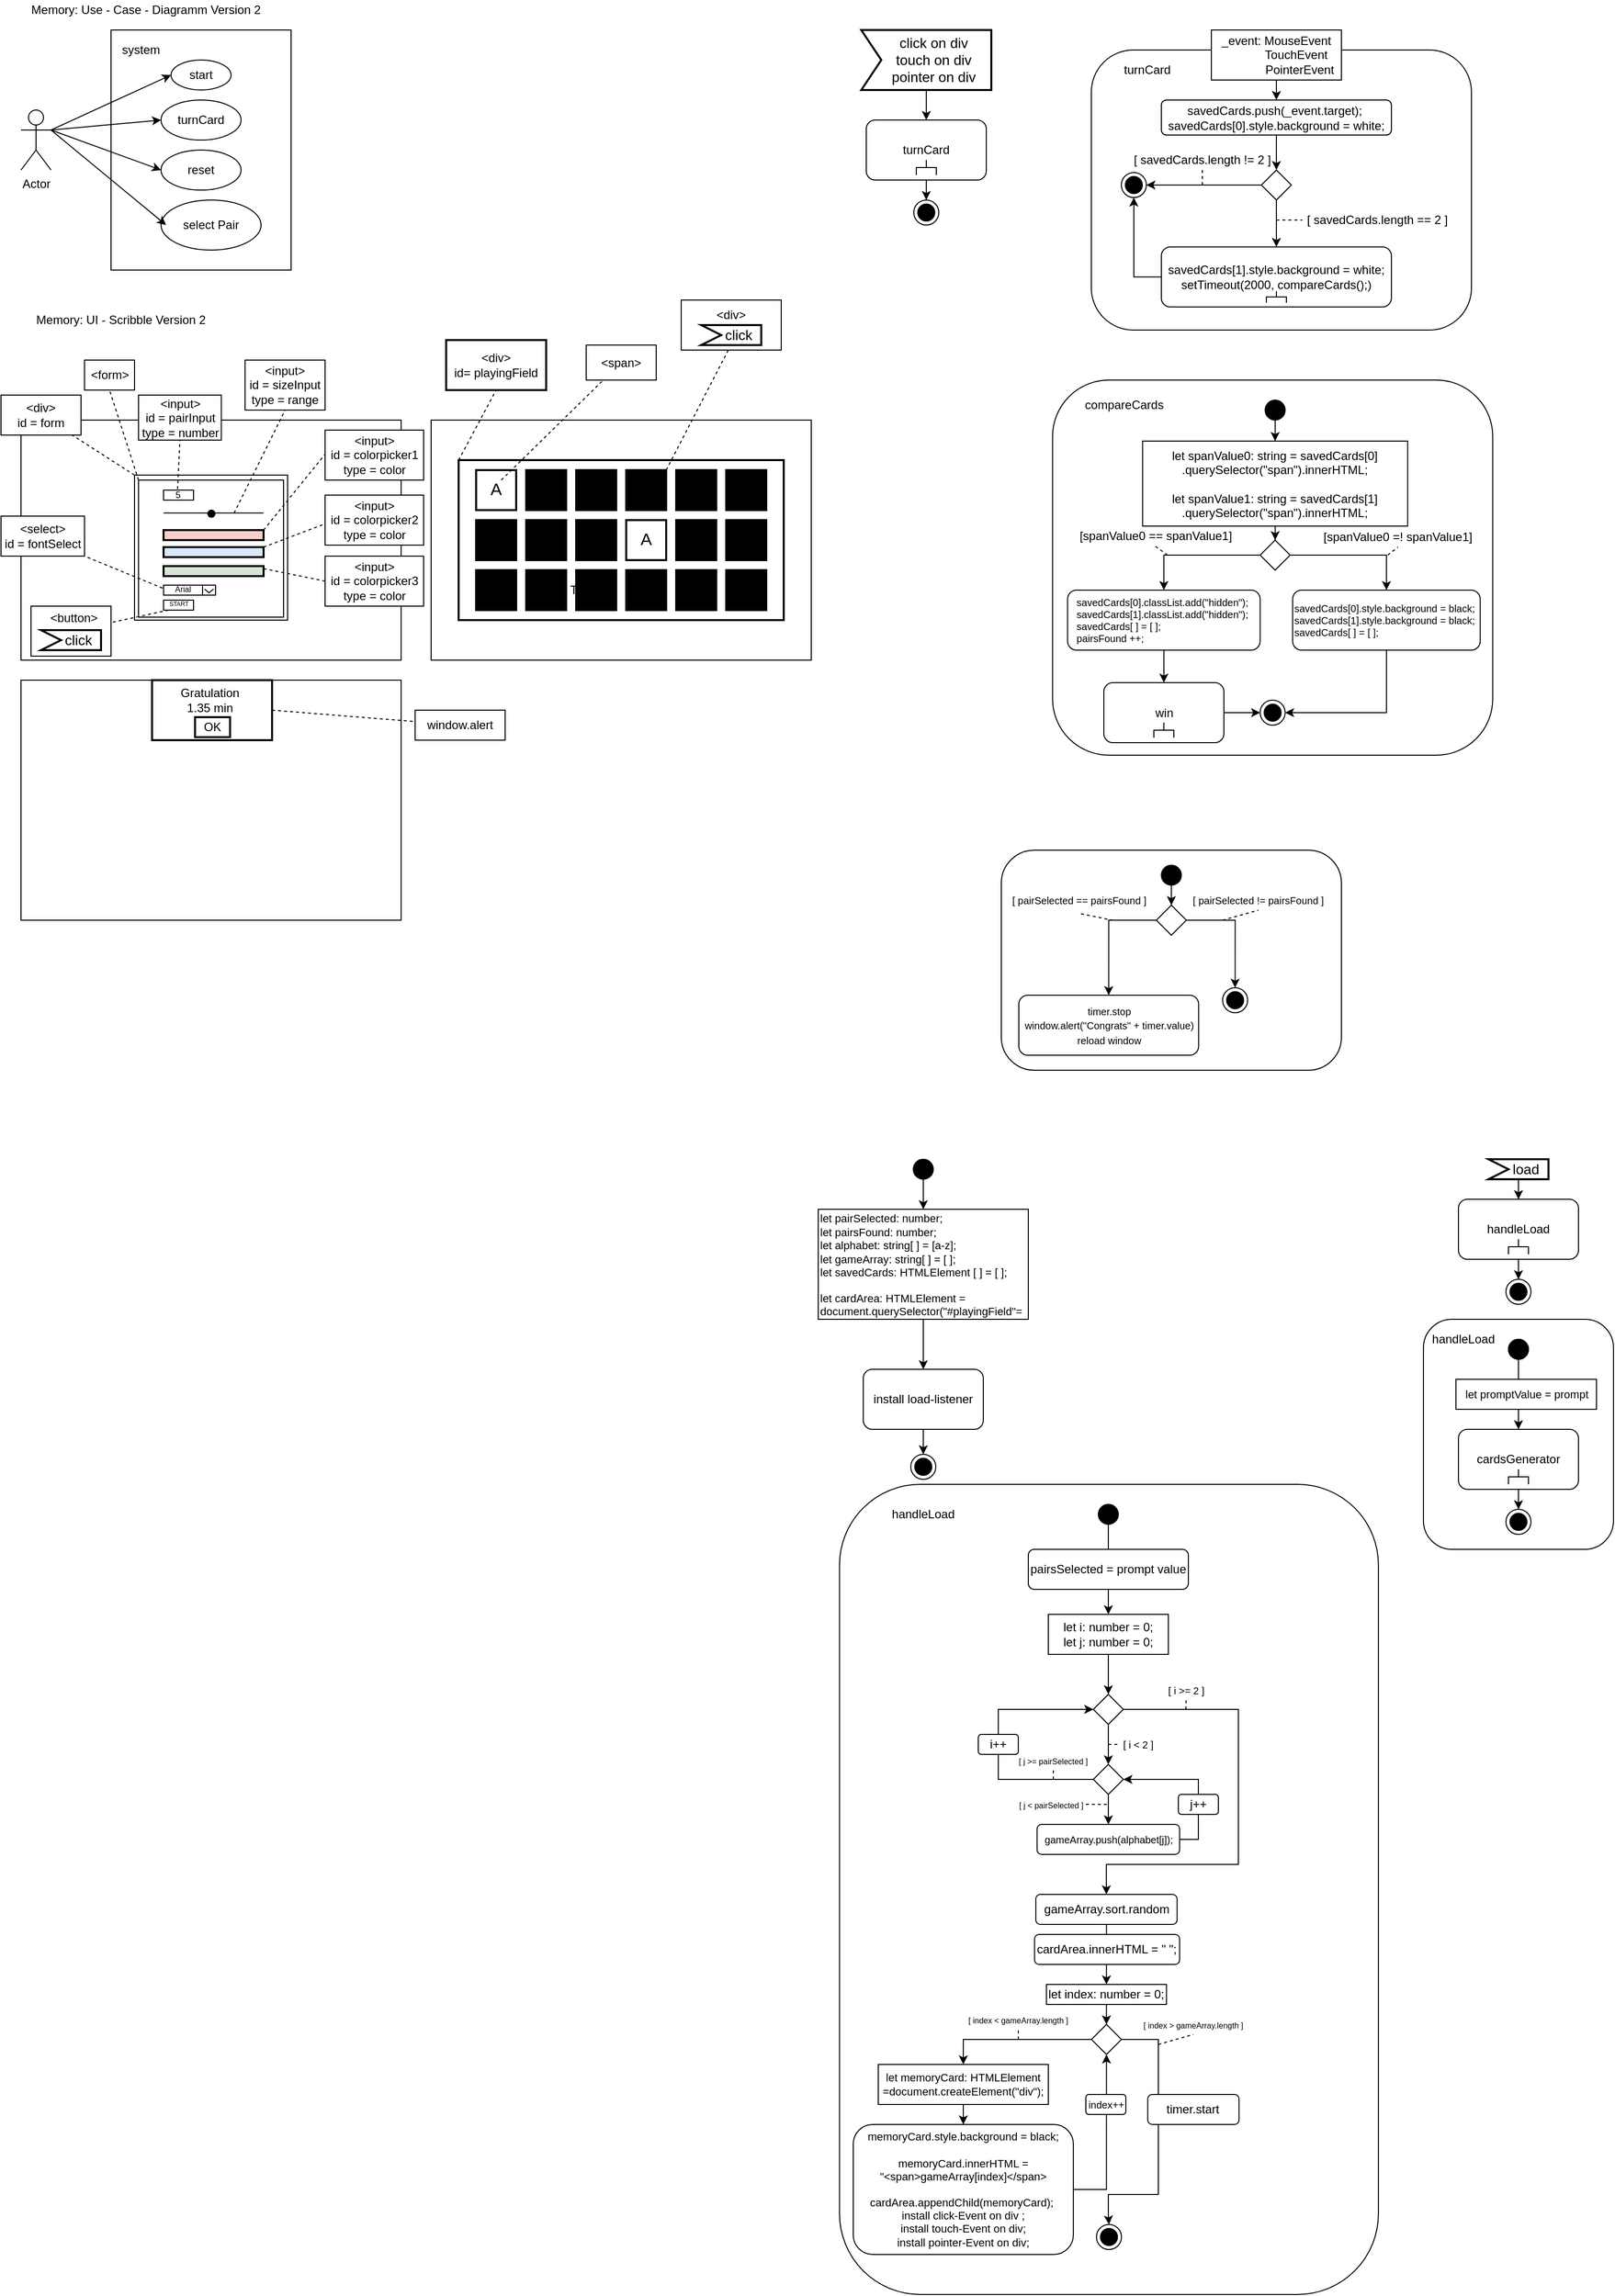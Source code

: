 <mxfile version="14.5.1" type="device"><diagram id="ZPN4WHzuzxvApiac8Gdd" name="Seite-1"><mxGraphModel dx="981" dy="594" grid="1" gridSize="10" guides="1" tooltips="1" connect="1" arrows="1" fold="1" page="1" pageScale="1" pageWidth="827" pageHeight="1169" math="0" shadow="0"><root><mxCell id="0"/><mxCell id="1" parent="0"/><mxCell id="MOrZISaLYIalz9yvOkqi-144" value="" style="rounded=1;whiteSpace=wrap;html=1;strokeColor=#000000;strokeWidth=1;fillColor=none;" parent="1" vertex="1"><mxGeometry x="1100" y="60" width="380" height="280" as="geometry"/></mxCell><mxCell id="v6Eif0dE07avWR1erh9x-109" value="" style="rounded=0;whiteSpace=wrap;html=1;" parent="1" vertex="1"><mxGeometry x="690" y="310" width="100" height="50" as="geometry"/></mxCell><mxCell id="v6Eif0dE07avWR1erh9x-29" value="Memory: UI - Scribble Version 2" style="text;html=1;strokeColor=none;fillColor=none;align=center;verticalAlign=middle;whiteSpace=wrap;rounded=0;" parent="1" vertex="1"><mxGeometry x="30" y="320" width="200" height="20" as="geometry"/></mxCell><mxCell id="v6Eif0dE07avWR1erh9x-32" value="" style="rounded=0;whiteSpace=wrap;html=1;movable=0;resizable=0;rotatable=0;deletable=0;editable=0;connectable=0;" parent="1" vertex="1"><mxGeometry x="30" y="430" width="380" height="240" as="geometry"/></mxCell><mxCell id="v6Eif0dE07avWR1erh9x-33" value="" style="rounded=0;whiteSpace=wrap;html=1;" parent="1" vertex="1"><mxGeometry x="440" y="430" width="380" height="240" as="geometry"/></mxCell><mxCell id="v6Eif0dE07avWR1erh9x-39" value="" style="whiteSpace=wrap;html=1;aspect=fixed;strokeWidth=2;fillColor=#000000;" parent="1" vertex="1"><mxGeometry x="585" y="530" width="40" height="40" as="geometry"/></mxCell><mxCell id="v6Eif0dE07avWR1erh9x-40" value="" style="whiteSpace=wrap;html=1;aspect=fixed;strokeWidth=2;" parent="1" vertex="1"><mxGeometry x="635" y="530" width="40" height="40" as="geometry"/></mxCell><mxCell id="v6Eif0dE07avWR1erh9x-41" value="" style="whiteSpace=wrap;html=1;aspect=fixed;strokeWidth=2;fillColor=#000000;" parent="1" vertex="1"><mxGeometry x="685" y="530" width="40" height="40" as="geometry"/></mxCell><mxCell id="v6Eif0dE07avWR1erh9x-42" value="" style="whiteSpace=wrap;html=1;aspect=fixed;strokeWidth=2;fillColor=#000000;" parent="1" vertex="1"><mxGeometry x="735" y="530" width="40" height="40" as="geometry"/></mxCell><mxCell id="v6Eif0dE07avWR1erh9x-52" value="" style="whiteSpace=wrap;html=1;aspect=fixed;strokeWidth=2;fillColor=#000000;" parent="1" vertex="1"><mxGeometry x="485" y="530" width="40" height="40" as="geometry"/></mxCell><mxCell id="v6Eif0dE07avWR1erh9x-53" value="" style="whiteSpace=wrap;html=1;aspect=fixed;strokeWidth=2;fillColor=#000000;" parent="1" vertex="1"><mxGeometry x="535" y="530" width="40" height="40" as="geometry"/></mxCell><mxCell id="v6Eif0dE07avWR1erh9x-54" value="" style="whiteSpace=wrap;html=1;aspect=fixed;strokeWidth=2;" parent="1" vertex="1"><mxGeometry x="485" y="480" width="40" height="40" as="geometry"/></mxCell><mxCell id="v6Eif0dE07avWR1erh9x-55" value="" style="whiteSpace=wrap;html=1;aspect=fixed;strokeWidth=2;fillColor=#000000;" parent="1" vertex="1"><mxGeometry x="535" y="480" width="40" height="40" as="geometry"/></mxCell><mxCell id="v6Eif0dE07avWR1erh9x-56" value="" style="whiteSpace=wrap;html=1;aspect=fixed;strokeWidth=2;fillColor=#000000;" parent="1" vertex="1"><mxGeometry x="735" y="480" width="40" height="40" as="geometry"/></mxCell><mxCell id="v6Eif0dE07avWR1erh9x-57" value="" style="whiteSpace=wrap;html=1;aspect=fixed;strokeWidth=2;fillColor=#000000;" parent="1" vertex="1"><mxGeometry x="685" y="480" width="40" height="40" as="geometry"/></mxCell><mxCell id="v6Eif0dE07avWR1erh9x-58" value="" style="whiteSpace=wrap;html=1;aspect=fixed;strokeWidth=2;fillColor=#000000;" parent="1" vertex="1"><mxGeometry x="635" y="480" width="40" height="40" as="geometry"/></mxCell><mxCell id="v6Eif0dE07avWR1erh9x-59" value="" style="whiteSpace=wrap;html=1;aspect=fixed;strokeWidth=2;fillColor=#000000;" parent="1" vertex="1"><mxGeometry x="585" y="480" width="40" height="40" as="geometry"/></mxCell><mxCell id="v6Eif0dE07avWR1erh9x-80" value="" style="whiteSpace=wrap;html=1;aspect=fixed;strokeWidth=2;fillColor=#000000;" parent="1" vertex="1"><mxGeometry x="585" y="580" width="40" height="40" as="geometry"/></mxCell><mxCell id="v6Eif0dE07avWR1erh9x-81" value="" style="whiteSpace=wrap;html=1;aspect=fixed;strokeWidth=2;fillColor=#000000;" parent="1" vertex="1"><mxGeometry x="635" y="580" width="40" height="40" as="geometry"/></mxCell><mxCell id="v6Eif0dE07avWR1erh9x-82" value="" style="whiteSpace=wrap;html=1;aspect=fixed;strokeWidth=2;fillColor=#000000;" parent="1" vertex="1"><mxGeometry x="685" y="580" width="40" height="40" as="geometry"/></mxCell><mxCell id="v6Eif0dE07avWR1erh9x-83" value="" style="whiteSpace=wrap;html=1;aspect=fixed;strokeWidth=2;fillColor=#000000;" parent="1" vertex="1"><mxGeometry x="735" y="580" width="40" height="40" as="geometry"/></mxCell><mxCell id="v6Eif0dE07avWR1erh9x-84" value="" style="whiteSpace=wrap;html=1;aspect=fixed;strokeWidth=2;fillColor=#000000;" parent="1" vertex="1"><mxGeometry x="485" y="580" width="40" height="40" as="geometry"/></mxCell><mxCell id="v6Eif0dE07avWR1erh9x-85" value="" style="whiteSpace=wrap;html=1;aspect=fixed;strokeWidth=2;fillColor=#000000;" parent="1" vertex="1"><mxGeometry x="535" y="580" width="40" height="40" as="geometry"/></mxCell><mxCell id="v6Eif0dE07avWR1erh9x-89" value="&lt;font style=&quot;font-size: 17px&quot;&gt;A&lt;/font&gt;" style="text;html=1;strokeColor=none;fillColor=none;align=center;verticalAlign=middle;whiteSpace=wrap;rounded=0;" parent="1" vertex="1"><mxGeometry x="485" y="490" width="40" height="20" as="geometry"/></mxCell><mxCell id="v6Eif0dE07avWR1erh9x-90" value="&lt;font style=&quot;font-size: 17px&quot;&gt;A&lt;/font&gt;" style="text;html=1;strokeColor=none;fillColor=none;align=center;verticalAlign=middle;whiteSpace=wrap;rounded=0;" parent="1" vertex="1"><mxGeometry x="635" y="540" width="40" height="20" as="geometry"/></mxCell><mxCell id="v6Eif0dE07avWR1erh9x-92" value="" style="rounded=0;whiteSpace=wrap;html=1;strokeColor=#000000;strokeWidth=2;fillColor=none;" parent="1" vertex="1"><mxGeometry x="467.5" y="470" width="325" height="160" as="geometry"/></mxCell><mxCell id="v6Eif0dE07avWR1erh9x-94" value="Text" style="text;html=1;strokeColor=none;fillColor=none;align=center;verticalAlign=middle;whiteSpace=wrap;rounded=0;" parent="1" vertex="1"><mxGeometry x="570" y="590" width="40" height="20" as="geometry"/></mxCell><mxCell id="v6Eif0dE07avWR1erh9x-98" value="" style="endArrow=none;dashed=1;html=1;entryX=0.5;entryY=1;entryDx=0;entryDy=0;" parent="1" target="v6Eif0dE07avWR1erh9x-99" edge="1"><mxGeometry width="50" height="50" relative="1" as="geometry"><mxPoint x="467.5" y="470" as="sourcePoint"/><mxPoint x="468" y="390" as="targetPoint"/></mxGeometry></mxCell><mxCell id="v6Eif0dE07avWR1erh9x-99" value="&amp;lt;div&amp;gt;&lt;br&gt;id= playingField" style="rounded=0;whiteSpace=wrap;html=1;strokeColor=#000000;strokeWidth=2;fillColor=none;" parent="1" vertex="1"><mxGeometry x="455" y="350" width="100" height="50" as="geometry"/></mxCell><mxCell id="v6Eif0dE07avWR1erh9x-100" value="" style="endArrow=none;dashed=1;html=1;" parent="1" edge="1"><mxGeometry width="50" height="50" relative="1" as="geometry"><mxPoint x="675" y="480" as="sourcePoint"/><mxPoint x="737.069" y="360.0" as="targetPoint"/></mxGeometry></mxCell><mxCell id="v6Eif0dE07avWR1erh9x-102" value="" style="group" parent="1" vertex="1" connectable="0"><mxGeometry x="30" y="690" width="380" height="240" as="geometry"/></mxCell><mxCell id="v6Eif0dE07avWR1erh9x-34" value="" style="rounded=0;whiteSpace=wrap;html=1;" parent="v6Eif0dE07avWR1erh9x-102" vertex="1"><mxGeometry width="380" height="240" as="geometry"/></mxCell><mxCell id="v6Eif0dE07avWR1erh9x-86" value="" style="rounded=0;whiteSpace=wrap;html=1;strokeWidth=2;" parent="v6Eif0dE07avWR1erh9x-102" vertex="1"><mxGeometry x="131" width="120" height="60" as="geometry"/></mxCell><mxCell id="v6Eif0dE07avWR1erh9x-87" value="OK" style="rounded=0;whiteSpace=wrap;html=1;strokeWidth=2;" parent="v6Eif0dE07avWR1erh9x-102" vertex="1"><mxGeometry x="174" y="37" width="35" height="20" as="geometry"/></mxCell><mxCell id="v6Eif0dE07avWR1erh9x-88" value="Gratulation&lt;br&gt;1.35 min" style="text;html=1;strokeColor=none;fillColor=none;align=center;verticalAlign=middle;whiteSpace=wrap;rounded=0;" parent="v6Eif0dE07avWR1erh9x-102" vertex="1"><mxGeometry x="151" y="10" width="76" height="20" as="geometry"/></mxCell><mxCell id="v6Eif0dE07avWR1erh9x-103" value="" style="endArrow=none;dashed=1;html=1;exitX=0.131;exitY=0.125;exitDx=0;exitDy=0;exitPerimeter=0;" parent="1" source="v6Eif0dE07avWR1erh9x-92" target="v6Eif0dE07avWR1erh9x-105" edge="1"><mxGeometry width="50" height="50" relative="1" as="geometry"><mxPoint x="570" y="430" as="sourcePoint"/><mxPoint x="620" y="380" as="targetPoint"/></mxGeometry></mxCell><mxCell id="v6Eif0dE07avWR1erh9x-105" value="&amp;lt;span&amp;gt;" style="rounded=0;whiteSpace=wrap;html=1;" parent="1" vertex="1"><mxGeometry x="595" y="355" width="70" height="35" as="geometry"/></mxCell><mxCell id="v6Eif0dE07avWR1erh9x-106" value="" style="endArrow=none;dashed=1;html=1;exitX=1;exitY=0.5;exitDx=0;exitDy=0;" parent="1" source="v6Eif0dE07avWR1erh9x-86" target="v6Eif0dE07avWR1erh9x-107" edge="1"><mxGeometry width="50" height="50" relative="1" as="geometry"><mxPoint x="370" y="750" as="sourcePoint"/><mxPoint x="440" y="740" as="targetPoint"/></mxGeometry></mxCell><mxCell id="v6Eif0dE07avWR1erh9x-107" value="window.alert" style="rounded=0;whiteSpace=wrap;html=1;" parent="1" vertex="1"><mxGeometry x="424" y="720" width="90" height="30" as="geometry"/></mxCell><mxCell id="v6Eif0dE07avWR1erh9x-111" value="" style="group" parent="1" vertex="1" connectable="0"><mxGeometry x="30" y="10" width="270" height="270" as="geometry"/></mxCell><mxCell id="v6Eif0dE07avWR1erh9x-20" value="" style="rounded=0;whiteSpace=wrap;html=1;" parent="v6Eif0dE07avWR1erh9x-111" vertex="1"><mxGeometry x="90" y="30" width="180" height="240" as="geometry"/></mxCell><mxCell id="v6Eif0dE07avWR1erh9x-1" value="Actor" style="shape=umlActor;verticalLabelPosition=bottom;verticalAlign=top;html=1;outlineConnect=0;" parent="v6Eif0dE07avWR1erh9x-111" vertex="1"><mxGeometry y="110" width="30" height="60" as="geometry"/></mxCell><mxCell id="v6Eif0dE07avWR1erh9x-2" value="system&lt;br&gt;" style="text;html=1;strokeColor=none;fillColor=none;align=center;verticalAlign=middle;whiteSpace=wrap;rounded=0;" parent="v6Eif0dE07avWR1erh9x-111" vertex="1"><mxGeometry x="100" y="40" width="40" height="20" as="geometry"/></mxCell><mxCell id="v6Eif0dE07avWR1erh9x-13" value="" style="group" parent="v6Eif0dE07avWR1erh9x-111" vertex="1" connectable="0"><mxGeometry x="140" y="100" width="80" height="40" as="geometry"/></mxCell><mxCell id="v6Eif0dE07avWR1erh9x-11" value="" style="ellipse;whiteSpace=wrap;html=1;" parent="v6Eif0dE07avWR1erh9x-13" vertex="1"><mxGeometry width="80" height="40" as="geometry"/></mxCell><mxCell id="v6Eif0dE07avWR1erh9x-5" value="turnCard" style="text;html=1;strokeColor=none;fillColor=none;align=center;verticalAlign=middle;whiteSpace=wrap;rounded=0;" parent="v6Eif0dE07avWR1erh9x-13" vertex="1"><mxGeometry x="20" y="10" width="40" height="20" as="geometry"/></mxCell><mxCell id="v6Eif0dE07avWR1erh9x-14" value="" style="group" parent="v6Eif0dE07avWR1erh9x-111" vertex="1" connectable="0"><mxGeometry x="140" y="150" width="80" height="40" as="geometry"/></mxCell><mxCell id="v6Eif0dE07avWR1erh9x-10" value="" style="ellipse;whiteSpace=wrap;html=1;" parent="v6Eif0dE07avWR1erh9x-14" vertex="1"><mxGeometry width="80" height="40" as="geometry"/></mxCell><mxCell id="v6Eif0dE07avWR1erh9x-6" value="reset" style="text;html=1;strokeColor=none;fillColor=none;align=center;verticalAlign=middle;whiteSpace=wrap;rounded=0;" parent="v6Eif0dE07avWR1erh9x-14" vertex="1"><mxGeometry x="20" y="10" width="40" height="20" as="geometry"/></mxCell><mxCell id="v6Eif0dE07avWR1erh9x-17" value="" style="group" parent="v6Eif0dE07avWR1erh9x-111" vertex="1" connectable="0"><mxGeometry x="140" y="200" width="100" height="50" as="geometry"/></mxCell><mxCell id="v6Eif0dE07avWR1erh9x-9" value="" style="ellipse;whiteSpace=wrap;html=1;" parent="v6Eif0dE07avWR1erh9x-17" vertex="1"><mxGeometry width="100" height="50" as="geometry"/></mxCell><mxCell id="v6Eif0dE07avWR1erh9x-7" value="select Pair" style="text;html=1;strokeColor=none;fillColor=none;align=center;verticalAlign=middle;whiteSpace=wrap;rounded=0;" parent="v6Eif0dE07avWR1erh9x-17" vertex="1"><mxGeometry x="5" y="15" width="90" height="20" as="geometry"/></mxCell><mxCell id="v6Eif0dE07avWR1erh9x-19" value="" style="group" parent="v6Eif0dE07avWR1erh9x-111" vertex="1" connectable="0"><mxGeometry x="150" y="60" width="60" height="30" as="geometry"/></mxCell><mxCell id="v6Eif0dE07avWR1erh9x-8" value="" style="ellipse;whiteSpace=wrap;html=1;" parent="v6Eif0dE07avWR1erh9x-19" vertex="1"><mxGeometry width="60" height="30" as="geometry"/></mxCell><mxCell id="v6Eif0dE07avWR1erh9x-3" value="start" style="text;html=1;strokeColor=none;fillColor=none;align=center;verticalAlign=middle;whiteSpace=wrap;rounded=0;" parent="v6Eif0dE07avWR1erh9x-19" vertex="1"><mxGeometry x="10" y="5" width="40" height="20" as="geometry"/></mxCell><mxCell id="v6Eif0dE07avWR1erh9x-24" value="" style="endArrow=classic;html=1;entryX=0;entryY=0.5;entryDx=0;entryDy=0;" parent="v6Eif0dE07avWR1erh9x-111" target="v6Eif0dE07avWR1erh9x-8" edge="1"><mxGeometry width="50" height="50" relative="1" as="geometry"><mxPoint x="30" y="130" as="sourcePoint"/><mxPoint x="80" y="80" as="targetPoint"/></mxGeometry></mxCell><mxCell id="v6Eif0dE07avWR1erh9x-25" value="" style="endArrow=classic;html=1;entryX=0;entryY=0.5;entryDx=0;entryDy=0;" parent="v6Eif0dE07avWR1erh9x-111" target="v6Eif0dE07avWR1erh9x-11" edge="1"><mxGeometry width="50" height="50" relative="1" as="geometry"><mxPoint x="30" y="130" as="sourcePoint"/><mxPoint x="90" y="70" as="targetPoint"/></mxGeometry></mxCell><mxCell id="v6Eif0dE07avWR1erh9x-26" value="" style="endArrow=classic;html=1;entryX=0;entryY=0.5;entryDx=0;entryDy=0;" parent="v6Eif0dE07avWR1erh9x-111" target="v6Eif0dE07avWR1erh9x-10" edge="1"><mxGeometry width="50" height="50" relative="1" as="geometry"><mxPoint x="30" y="130" as="sourcePoint"/><mxPoint x="150" y="130" as="targetPoint"/></mxGeometry></mxCell><mxCell id="v6Eif0dE07avWR1erh9x-27" value="" style="endArrow=classic;html=1;entryX=0;entryY=0.5;entryDx=0;entryDy=0;" parent="v6Eif0dE07avWR1erh9x-111" target="v6Eif0dE07avWR1erh9x-7" edge="1"><mxGeometry width="50" height="50" relative="1" as="geometry"><mxPoint x="30" y="130" as="sourcePoint"/><mxPoint x="120" y="220" as="targetPoint"/></mxGeometry></mxCell><mxCell id="v6Eif0dE07avWR1erh9x-30" value="Memory: Use - Case - Diagramm Version 2" style="text;html=1;strokeColor=none;fillColor=none;align=center;verticalAlign=middle;whiteSpace=wrap;rounded=0;" parent="v6Eif0dE07avWR1erh9x-111" vertex="1"><mxGeometry width="250" height="20" as="geometry"/></mxCell><mxCell id="v6Eif0dE07avWR1erh9x-112" value="" style="group" parent="1" vertex="1" connectable="0"><mxGeometry x="710" y="315" width="60" height="40" as="geometry"/></mxCell><mxCell id="v6Eif0dE07avWR1erh9x-110" value="&amp;lt;div&amp;gt;" style="text;html=1;strokeColor=none;fillColor=none;align=center;verticalAlign=middle;whiteSpace=wrap;rounded=0;" parent="v6Eif0dE07avWR1erh9x-112" vertex="1"><mxGeometry x="10" width="40" height="20" as="geometry"/></mxCell><mxCell id="v6Eif0dE07avWR1erh9x-108" value="click" style="html=1;shape=mxgraph.infographic.ribbonSimple;notch1=20;notch2=0;align=center;verticalAlign=middle;fontSize=14;fontStyle=0;fillColor=#FFFFFF;flipH=0;spacingRight=0;spacingLeft=14;strokeColor=#000000;strokeWidth=2;" parent="v6Eif0dE07avWR1erh9x-112" vertex="1"><mxGeometry y="20" width="60" height="20" as="geometry"/></mxCell><mxCell id="MOrZISaLYIalz9yvOkqi-12" value="" style="group" parent="1" vertex="1" connectable="0"><mxGeometry x="827" y="1169" width="210" height="325" as="geometry"/></mxCell><mxCell id="v6Eif0dE07avWR1erh9x-115" value="&lt;font style=&quot;font-size: 11px&quot;&gt;let pairSelected: number;&lt;br&gt;let pairsFound: number;&lt;br&gt;&lt;/font&gt;&lt;div style=&quot;font-size: 11px&quot;&gt;&lt;font style=&quot;font-size: 11px&quot;&gt;let alphabet: string[ ] = [a-z];&lt;/font&gt;&lt;/div&gt;&lt;div style=&quot;font-size: 11px&quot;&gt;&lt;font style=&quot;font-size: 11px&quot;&gt;let gameArray: string[ ] = [ ];&lt;br&gt;let savedCards: HTMLElement [ ] = [ ];&lt;/font&gt;&lt;/div&gt;&lt;div style=&quot;font-size: 11px&quot;&gt;&lt;font style=&quot;font-size: 11px&quot;&gt;&lt;br&gt;let cardArea: HTMLElement = document.querySelector(&quot;#playingField&quot;=&lt;/font&gt;&lt;/div&gt;" style="rounded=0;whiteSpace=wrap;html=1;strokeWidth=1;align=left;" parent="MOrZISaLYIalz9yvOkqi-12" vertex="1"><mxGeometry y="50" width="210" height="110" as="geometry"/></mxCell><mxCell id="MOrZISaLYIalz9yvOkqi-3" value="" style="ellipse;html=1;shape=endState;fillColor=#000000;" parent="MOrZISaLYIalz9yvOkqi-12" vertex="1"><mxGeometry x="92.5" y="295" width="25" height="25" as="geometry"/></mxCell><mxCell id="MOrZISaLYIalz9yvOkqi-7" value="" style="edgeStyle=orthogonalEdgeStyle;rounded=0;orthogonalLoop=1;jettySize=auto;html=1;" parent="MOrZISaLYIalz9yvOkqi-12" source="MOrZISaLYIalz9yvOkqi-4" target="v6Eif0dE07avWR1erh9x-115" edge="1"><mxGeometry relative="1" as="geometry"/></mxCell><mxCell id="MOrZISaLYIalz9yvOkqi-4" value="&lt;span style=&quot;color: rgba(0 , 0 , 0 , 0) ; font-family: monospace ; font-size: 0px&quot;&gt;%3CmxGraphModel%3E%3Croot%3E%3CmxCell%20id%3D%220%22%2F%3E%3CmxCell%20id%3D%221%22%20parent%3D%220%22%2F%3E%3CmxCell%20id%3D%222%22%20value%3D%22%22%20style%3D%22group%22%20vertex%3D%221%22%20connectable%3D%220%22%20parent%3D%221%22%3E%3CmxGeometry%20x%3D%22930%22%20y%3D%2230%22%20width%3D%22210%22%20height%3D%22325%22%20as%3D%22geometry%22%2F%3E%3C%2FmxCell%3E%3CmxCell%20id%3D%223%22%20value%3D%22%26lt%3Bfont%20style%3D%26quot%3Bfont-size%3A%2011px%26quot%3B%26gt%3Blet%20pairSelected%3A%20number%3B%26lt%3Bbr%26gt%3Blet%20pairsFound%3A%20number%3B%26lt%3Bbr%26gt%3B%26lt%3B%2Ffont%26gt%3B%26lt%3Bdiv%20style%3D%26quot%3Bfont-size%3A%2011px%26quot%3B%26gt%3B%26lt%3Bfont%20style%3D%26quot%3Bfont-size%3A%2011px%26quot%3B%26gt%3Blet%20alphabet%3A%20string%5B%20%5D%20%3D%20%5Ba-z%5D%3B%26lt%3B%2Ffont%26gt%3B%26lt%3B%2Fdiv%26gt%3B%26lt%3Bdiv%20style%3D%26quot%3Bfont-size%3A%2011px%26quot%3B%26gt%3B%26lt%3Bfont%20style%3D%26quot%3Bfont-size%3A%2011px%26quot%3B%26gt%3Blet%20gameArray%3A%20string%5B%20%5D%20%3D%20%5B%20%5D%3B%26lt%3Bbr%26gt%3Blet%20savedCards%3A%20HTMLElement%20%5B%20%5D%20%3D%20%5B%20%5D%3B%26lt%3B%2Ffont%26gt%3B%26lt%3B%2Fdiv%26gt%3B%26lt%3Bdiv%20style%3D%26quot%3Bfont-size%3A%2011px%26quot%3B%26gt%3B%26lt%3Bfont%20style%3D%26quot%3Bfont-size%3A%2011px%26quot%3B%26gt%3B%26lt%3Bbr%26gt%3Blet%20cardArea%3A%20HTMLElement%20%3D%20document.querySelector(%26quot%3B%23playingField%26quot%3B%3D%26lt%3B%2Ffont%26gt%3B%26lt%3B%2Fdiv%26gt%3B%22%20style%3D%22rounded%3D0%3BwhiteSpace%3Dwrap%3Bhtml%3D1%3BstrokeWidth%3D1%3Balign%3Dleft%3B%22%20vertex%3D%221%22%20parent%3D%222%22%3E%3CmxGeometry%20y%3D%2250%22%20width%3D%22210%22%20height%3D%22110%22%20as%3D%22geometry%22%2F%3E%3C%2FmxCell%3E%3CmxCell%20id%3D%224%22%20value%3D%22%22%20style%3D%22ellipse%3Bhtml%3D1%3Bshape%3DendState%3BfillColor%3D%23000000%3B%22%20vertex%3D%221%22%20parent%3D%222%22%3E%3CmxGeometry%20x%3D%2290%22%20y%3D%22295%22%20width%3D%2230%22%20height%3D%2230%22%20as%3D%22geometry%22%2F%3E%3C%2FmxCell%3E%3CmxCell%20id%3D%225%22%20value%3D%22%22%20style%3D%22edgeStyle%3DorthogonalEdgeStyle%3Brounded%3D0%3BorthogonalLoop%3D1%3BjettySize%3Dauto%3Bhtml%3D1%3B%22%20edge%3D%221%22%20parent%3D%222%22%20source%3D%226%22%20target%3D%223%22%3E%3CmxGeometry%20relative%3D%221%22%20as%3D%22geometry%22%2F%3E%3C%2FmxCell%3E%3CmxCell%20id%3D%226%22%20value%3D%22%22%20style%3D%22ellipse%3BwhiteSpace%3Dwrap%3Bhtml%3D1%3Baspect%3Dfixed%3BstrokeColor%3D%23000000%3BfillColor%3D%23000000%3B%22%20vertex%3D%221%22%20parent%3D%222%22%3E%3CmxGeometry%20x%3D%2290%22%20width%3D%2230%22%20height%3D%2230%22%20as%3D%22geometry%22%2F%3E%3C%2FmxCell%3E%3CmxCell%20id%3D%227%22%20style%3D%22edgeStyle%3DorthogonalEdgeStyle%3Brounded%3D0%3BorthogonalLoop%3D1%3BjettySize%3Dauto%3Bhtml%3D1%3BentryX%3D0.5%3BentryY%3D0%3BentryDx%3D0%3BentryDy%3D0%3B%22%20edge%3D%221%22%20parent%3D%222%22%20source%3D%228%22%20target%3D%224%22%3E%3CmxGeometry%20relative%3D%221%22%20as%3D%22geometry%22%2F%3E%3C%2FmxCell%3E%3CmxCell%20id%3D%228%22%20value%3D%22install%20load-listener%22%20style%3D%22rounded%3D1%3BwhiteSpace%3Dwrap%3Bhtml%3D1%3BfillColor%3D%23FFFFFF%3B%22%20vertex%3D%221%22%20parent%3D%222%22%3E%3CmxGeometry%20x%3D%2245%22%20y%3D%22210%22%20width%3D%22120%22%20height%3D%2260%22%20as%3D%22geometry%22%2F%3E%3C%2FmxCell%3E%3CmxCell%20id%3D%229%22%20value%3D%22%22%20style%3D%22edgeStyle%3DorthogonalEdgeStyle%3Brounded%3D0%3BorthogonalLoop%3D1%3BjettySize%3Dauto%3Bhtml%3D1%3B%22%20edge%3D%221%22%20parent%3D%222%22%20source%3D%223%22%20target%3D%228%22%3E%3CmxGeometry%20relative%3D%221%22%20as%3D%22geometry%22%2F%3E%3C%2FmxCell%3E%3C%2Froot%3E%3C%2FmxGraphModel%3E&lt;/span&gt;" style="ellipse;whiteSpace=wrap;html=1;aspect=fixed;strokeColor=#000000;fillColor=#000000;" parent="MOrZISaLYIalz9yvOkqi-12" vertex="1"><mxGeometry x="95" width="20" height="20" as="geometry"/></mxCell><mxCell id="MOrZISaLYIalz9yvOkqi-11" style="edgeStyle=orthogonalEdgeStyle;rounded=0;orthogonalLoop=1;jettySize=auto;html=1;entryX=0.5;entryY=0;entryDx=0;entryDy=0;" parent="MOrZISaLYIalz9yvOkqi-12" source="MOrZISaLYIalz9yvOkqi-5" target="MOrZISaLYIalz9yvOkqi-3" edge="1"><mxGeometry relative="1" as="geometry"/></mxCell><mxCell id="MOrZISaLYIalz9yvOkqi-5" value="install load-listener" style="rounded=1;whiteSpace=wrap;html=1;fillColor=#FFFFFF;" parent="MOrZISaLYIalz9yvOkqi-12" vertex="1"><mxGeometry x="45" y="210" width="120" height="60" as="geometry"/></mxCell><mxCell id="MOrZISaLYIalz9yvOkqi-8" value="" style="edgeStyle=orthogonalEdgeStyle;rounded=0;orthogonalLoop=1;jettySize=auto;html=1;" parent="MOrZISaLYIalz9yvOkqi-12" source="v6Eif0dE07avWR1erh9x-115" target="MOrZISaLYIalz9yvOkqi-5" edge="1"><mxGeometry relative="1" as="geometry"/></mxCell><mxCell id="MOrZISaLYIalz9yvOkqi-14" value="" style="rounded=1;whiteSpace=wrap;html=1;strokeWidth=1;fillColor=none;" parent="1" vertex="1"><mxGeometry x="1432" y="1329" width="190" height="230" as="geometry"/></mxCell><mxCell id="MOrZISaLYIalz9yvOkqi-15" value="handleLoad" style="text;html=1;strokeColor=none;fillColor=none;align=center;verticalAlign=middle;whiteSpace=wrap;rounded=0;" parent="1" vertex="1"><mxGeometry x="1452" y="1339" width="40" height="20" as="geometry"/></mxCell><mxCell id="MOrZISaLYIalz9yvOkqi-37" value="" style="edgeStyle=orthogonalEdgeStyle;rounded=0;orthogonalLoop=1;jettySize=auto;html=1;" parent="1" source="MOrZISaLYIalz9yvOkqi-32" target="MOrZISaLYIalz9yvOkqi-35" edge="1"><mxGeometry relative="1" as="geometry"/></mxCell><mxCell id="MOrZISaLYIalz9yvOkqi-32" value="&lt;span style=&quot;color: rgba(0 , 0 , 0 , 0) ; font-family: monospace ; font-size: 0px&quot;&gt;%3CmxGraphModel%3E%3Croot%3E%3CmxCell%20id%3D%220%22%2F%3E%3CmxCell%20id%3D%221%22%20parent%3D%220%22%2F%3E%3CmxCell%20id%3D%222%22%20value%3D%22%22%20style%3D%22group%22%20vertex%3D%221%22%20connectable%3D%220%22%20parent%3D%221%22%3E%3CmxGeometry%20x%3D%22930%22%20y%3D%2230%22%20width%3D%22210%22%20height%3D%22325%22%20as%3D%22geometry%22%2F%3E%3C%2FmxCell%3E%3CmxCell%20id%3D%223%22%20value%3D%22%26lt%3Bfont%20style%3D%26quot%3Bfont-size%3A%2011px%26quot%3B%26gt%3Blet%20pairSelected%3A%20number%3B%26lt%3Bbr%26gt%3Blet%20pairsFound%3A%20number%3B%26lt%3Bbr%26gt%3B%26lt%3B%2Ffont%26gt%3B%26lt%3Bdiv%20style%3D%26quot%3Bfont-size%3A%2011px%26quot%3B%26gt%3B%26lt%3Bfont%20style%3D%26quot%3Bfont-size%3A%2011px%26quot%3B%26gt%3Blet%20alphabet%3A%20string%5B%20%5D%20%3D%20%5Ba-z%5D%3B%26lt%3B%2Ffont%26gt%3B%26lt%3B%2Fdiv%26gt%3B%26lt%3Bdiv%20style%3D%26quot%3Bfont-size%3A%2011px%26quot%3B%26gt%3B%26lt%3Bfont%20style%3D%26quot%3Bfont-size%3A%2011px%26quot%3B%26gt%3Blet%20gameArray%3A%20string%5B%20%5D%20%3D%20%5B%20%5D%3B%26lt%3Bbr%26gt%3Blet%20savedCards%3A%20HTMLElement%20%5B%20%5D%20%3D%20%5B%20%5D%3B%26lt%3B%2Ffont%26gt%3B%26lt%3B%2Fdiv%26gt%3B%26lt%3Bdiv%20style%3D%26quot%3Bfont-size%3A%2011px%26quot%3B%26gt%3B%26lt%3Bfont%20style%3D%26quot%3Bfont-size%3A%2011px%26quot%3B%26gt%3B%26lt%3Bbr%26gt%3Blet%20cardArea%3A%20HTMLElement%20%3D%20document.querySelector(%26quot%3B%23playingField%26quot%3B%3D%26lt%3B%2Ffont%26gt%3B%26lt%3B%2Fdiv%26gt%3B%22%20style%3D%22rounded%3D0%3BwhiteSpace%3Dwrap%3Bhtml%3D1%3BstrokeWidth%3D1%3Balign%3Dleft%3B%22%20vertex%3D%221%22%20parent%3D%222%22%3E%3CmxGeometry%20y%3D%2250%22%20width%3D%22210%22%20height%3D%22110%22%20as%3D%22geometry%22%2F%3E%3C%2FmxCell%3E%3CmxCell%20id%3D%224%22%20value%3D%22%22%20style%3D%22ellipse%3Bhtml%3D1%3Bshape%3DendState%3BfillColor%3D%23000000%3B%22%20vertex%3D%221%22%20parent%3D%222%22%3E%3CmxGeometry%20x%3D%2290%22%20y%3D%22295%22%20width%3D%2230%22%20height%3D%2230%22%20as%3D%22geometry%22%2F%3E%3C%2FmxCell%3E%3CmxCell%20id%3D%225%22%20value%3D%22%22%20style%3D%22edgeStyle%3DorthogonalEdgeStyle%3Brounded%3D0%3BorthogonalLoop%3D1%3BjettySize%3Dauto%3Bhtml%3D1%3B%22%20edge%3D%221%22%20parent%3D%222%22%20source%3D%226%22%20target%3D%223%22%3E%3CmxGeometry%20relative%3D%221%22%20as%3D%22geometry%22%2F%3E%3C%2FmxCell%3E%3CmxCell%20id%3D%226%22%20value%3D%22%22%20style%3D%22ellipse%3BwhiteSpace%3Dwrap%3Bhtml%3D1%3Baspect%3Dfixed%3BstrokeColor%3D%23000000%3BfillColor%3D%23000000%3B%22%20vertex%3D%221%22%20parent%3D%222%22%3E%3CmxGeometry%20x%3D%2290%22%20width%3D%2230%22%20height%3D%2230%22%20as%3D%22geometry%22%2F%3E%3C%2FmxCell%3E%3CmxCell%20id%3D%227%22%20style%3D%22edgeStyle%3DorthogonalEdgeStyle%3Brounded%3D0%3BorthogonalLoop%3D1%3BjettySize%3Dauto%3Bhtml%3D1%3BentryX%3D0.5%3BentryY%3D0%3BentryDx%3D0%3BentryDy%3D0%3B%22%20edge%3D%221%22%20parent%3D%222%22%20source%3D%228%22%20target%3D%224%22%3E%3CmxGeometry%20relative%3D%221%22%20as%3D%22geometry%22%2F%3E%3C%2FmxCell%3E%3CmxCell%20id%3D%228%22%20value%3D%22install%20load-listener%22%20style%3D%22rounded%3D1%3BwhiteSpace%3Dwrap%3Bhtml%3D1%3BfillColor%3D%23FFFFFF%3B%22%20vertex%3D%221%22%20parent%3D%222%22%3E%3CmxGeometry%20x%3D%2245%22%20y%3D%22210%22%20width%3D%22120%22%20height%3D%2260%22%20as%3D%22geometry%22%2F%3E%3C%2FmxCell%3E%3CmxCell%20id%3D%229%22%20value%3D%22%22%20style%3D%22edgeStyle%3DorthogonalEdgeStyle%3Brounded%3D0%3BorthogonalLoop%3D1%3BjettySize%3Dauto%3Bhtml%3D1%3B%22%20edge%3D%221%22%20parent%3D%222%22%20source%3D%223%22%20target%3D%228%22%3E%3CmxGeometry%20relative%3D%221%22%20as%3D%22geometry%22%2F%3E%3C%2FmxCell%3E%3C%2Froot%3E%3C%2FmxGraphModel%3E&lt;/span&gt;" style="ellipse;whiteSpace=wrap;html=1;aspect=fixed;strokeColor=#000000;fillColor=#000000;" parent="1" vertex="1"><mxGeometry x="1517" y="1349" width="20" height="20" as="geometry"/></mxCell><mxCell id="MOrZISaLYIalz9yvOkqi-33" value="" style="ellipse;html=1;shape=endState;fillColor=#000000;" parent="1" vertex="1"><mxGeometry x="1514.5" y="1519" width="25" height="25" as="geometry"/></mxCell><mxCell id="MOrZISaLYIalz9yvOkqi-34" value="&lt;font style=&quot;font-size: 11px&quot;&gt;let promptValue = prompt&lt;/font&gt;" style="rounded=0;whiteSpace=wrap;html=1;strokeColor=#000000;strokeWidth=1;" parent="1" vertex="1"><mxGeometry x="1464.5" y="1389" width="140.5" height="30" as="geometry"/></mxCell><mxCell id="MOrZISaLYIalz9yvOkqi-38" style="edgeStyle=orthogonalEdgeStyle;rounded=0;orthogonalLoop=1;jettySize=auto;html=1;entryX=0.5;entryY=0;entryDx=0;entryDy=0;" parent="1" source="MOrZISaLYIalz9yvOkqi-35" target="MOrZISaLYIalz9yvOkqi-33" edge="1"><mxGeometry relative="1" as="geometry"/></mxCell><mxCell id="MOrZISaLYIalz9yvOkqi-47" style="edgeStyle=orthogonalEdgeStyle;rounded=0;orthogonalLoop=1;jettySize=auto;html=1;entryX=0.5;entryY=0;entryDx=0;entryDy=0;" parent="1" source="MOrZISaLYIalz9yvOkqi-39" target="MOrZISaLYIalz9yvOkqi-45" edge="1"><mxGeometry relative="1" as="geometry"/></mxCell><mxCell id="MOrZISaLYIalz9yvOkqi-39" value="load" style="html=1;shape=mxgraph.infographic.ribbonSimple;notch1=20;notch2=0;align=center;verticalAlign=middle;fontSize=14;fontStyle=0;fillColor=#FFFFFF;flipH=0;spacingRight=0;spacingLeft=14;strokeColor=#000000;strokeWidth=2;" parent="1" vertex="1"><mxGeometry x="1497" y="1169" width="60" height="20" as="geometry"/></mxCell><mxCell id="MOrZISaLYIalz9yvOkqi-41" value="" style="ellipse;html=1;shape=endState;fillColor=#000000;" parent="1" vertex="1"><mxGeometry x="1514.5" y="1289" width="25" height="25" as="geometry"/></mxCell><mxCell id="MOrZISaLYIalz9yvOkqi-43" value="" style="group" parent="1" vertex="1" connectable="0"><mxGeometry x="1467" y="1439" width="120" height="60" as="geometry"/></mxCell><mxCell id="MOrZISaLYIalz9yvOkqi-35" value="cardsGenerator" style="rounded=1;whiteSpace=wrap;html=1;strokeColor=#000000;strokeWidth=1;fillColor=#ffffff;" parent="MOrZISaLYIalz9yvOkqi-43" vertex="1"><mxGeometry width="120" height="60" as="geometry"/></mxCell><mxCell id="MOrZISaLYIalz9yvOkqi-36" value="" style="html=1;shape=mxgraph.flowchart.annotation_2;align=left;labelPosition=right;strokeColor=#000000;strokeWidth=1;fillColor=#ffffff;rotation=90;" parent="MOrZISaLYIalz9yvOkqi-43" vertex="1"><mxGeometry x="52.5" y="37.5" width="15" height="20" as="geometry"/></mxCell><mxCell id="MOrZISaLYIalz9yvOkqi-44" value="" style="group" parent="1" vertex="1" connectable="0"><mxGeometry x="1467" y="1209" width="120" height="60" as="geometry"/></mxCell><mxCell id="MOrZISaLYIalz9yvOkqi-45" value="handleLoad" style="rounded=1;whiteSpace=wrap;html=1;strokeColor=#000000;strokeWidth=1;fillColor=#ffffff;" parent="MOrZISaLYIalz9yvOkqi-44" vertex="1"><mxGeometry width="120" height="60" as="geometry"/></mxCell><mxCell id="MOrZISaLYIalz9yvOkqi-46" value="" style="html=1;shape=mxgraph.flowchart.annotation_2;align=left;labelPosition=right;strokeColor=#000000;strokeWidth=1;fillColor=#ffffff;rotation=90;" parent="MOrZISaLYIalz9yvOkqi-44" vertex="1"><mxGeometry x="52.5" y="37.5" width="15" height="20" as="geometry"/></mxCell><mxCell id="MOrZISaLYIalz9yvOkqi-48" style="edgeStyle=orthogonalEdgeStyle;rounded=0;orthogonalLoop=1;jettySize=auto;html=1;entryX=0.5;entryY=0;entryDx=0;entryDy=0;" parent="1" source="MOrZISaLYIalz9yvOkqi-45" target="MOrZISaLYIalz9yvOkqi-41" edge="1"><mxGeometry relative="1" as="geometry"/></mxCell><mxCell id="MOrZISaLYIalz9yvOkqi-58" style="edgeStyle=orthogonalEdgeStyle;rounded=0;orthogonalLoop=1;jettySize=auto;html=1;exitX=0;exitY=0;exitDx=65;exitDy=60;exitPerimeter=0;entryX=0.5;entryY=0;entryDx=0;entryDy=0;" parent="1" source="MOrZISaLYIalz9yvOkqi-49" target="MOrZISaLYIalz9yvOkqi-54" edge="1"><mxGeometry relative="1" as="geometry"/></mxCell><mxCell id="MOrZISaLYIalz9yvOkqi-49" value="click on div&lt;br&gt;touch on div&lt;br&gt;pointer on div" style="html=1;shape=mxgraph.infographic.ribbonSimple;notch1=20;notch2=0;align=center;verticalAlign=middle;fontSize=14;fontStyle=0;fillColor=#FFFFFF;flipH=0;spacingRight=0;spacingLeft=14;strokeColor=#000000;strokeWidth=2;" parent="1" vertex="1"><mxGeometry x="870" y="40" width="130" height="60" as="geometry"/></mxCell><mxCell id="MOrZISaLYIalz9yvOkqi-52" value="" style="ellipse;html=1;shape=endState;fillColor=#000000;" parent="1" vertex="1"><mxGeometry x="922.5" y="210" width="25" height="25" as="geometry"/></mxCell><mxCell id="MOrZISaLYIalz9yvOkqi-53" value="" style="group" parent="1" vertex="1" connectable="0"><mxGeometry x="875" y="130" width="120" height="60" as="geometry"/></mxCell><mxCell id="MOrZISaLYIalz9yvOkqi-54" value="turnCard" style="rounded=1;whiteSpace=wrap;html=1;strokeColor=#000000;strokeWidth=1;fillColor=#ffffff;" parent="MOrZISaLYIalz9yvOkqi-53" vertex="1"><mxGeometry width="120" height="60" as="geometry"/></mxCell><mxCell id="MOrZISaLYIalz9yvOkqi-55" value="" style="html=1;shape=mxgraph.flowchart.annotation_2;align=left;labelPosition=right;strokeColor=#000000;strokeWidth=1;fillColor=#ffffff;rotation=90;" parent="MOrZISaLYIalz9yvOkqi-53" vertex="1"><mxGeometry x="52.5" y="37.5" width="15" height="20" as="geometry"/></mxCell><mxCell id="MOrZISaLYIalz9yvOkqi-56" style="edgeStyle=orthogonalEdgeStyle;rounded=0;orthogonalLoop=1;jettySize=auto;html=1;entryX=0.5;entryY=0;entryDx=0;entryDy=0;" parent="1" source="MOrZISaLYIalz9yvOkqi-54" target="MOrZISaLYIalz9yvOkqi-52" edge="1"><mxGeometry relative="1" as="geometry"/></mxCell><mxCell id="MOrZISaLYIalz9yvOkqi-64" value="" style="edgeStyle=orthogonalEdgeStyle;rounded=0;orthogonalLoop=1;jettySize=auto;html=1;" parent="1" source="MOrZISaLYIalz9yvOkqi-59" target="MOrZISaLYIalz9yvOkqi-62" edge="1"><mxGeometry relative="1" as="geometry"/></mxCell><mxCell id="MOrZISaLYIalz9yvOkqi-59" value="&lt;span style=&quot;color: rgba(0 , 0 , 0 , 0) ; font-family: monospace ; font-size: 0px&quot;&gt;%3CmxGraphModel%3E%3Croot%3E%3CmxCell%20id%3D%220%22%2F%3E%3CmxCell%20id%3D%221%22%20parent%3D%220%22%2F%3E%3CmxCell%20id%3D%222%22%20value%3D%22%22%20style%3D%22group%22%20vertex%3D%221%22%20connectable%3D%220%22%20parent%3D%221%22%3E%3CmxGeometry%20x%3D%22930%22%20y%3D%2230%22%20width%3D%22210%22%20height%3D%22325%22%20as%3D%22geometry%22%2F%3E%3C%2FmxCell%3E%3CmxCell%20id%3D%223%22%20value%3D%22%26lt%3Bfont%20style%3D%26quot%3Bfont-size%3A%2011px%26quot%3B%26gt%3Blet%20pairSelected%3A%20number%3B%26lt%3Bbr%26gt%3Blet%20pairsFound%3A%20number%3B%26lt%3Bbr%26gt%3B%26lt%3B%2Ffont%26gt%3B%26lt%3Bdiv%20style%3D%26quot%3Bfont-size%3A%2011px%26quot%3B%26gt%3B%26lt%3Bfont%20style%3D%26quot%3Bfont-size%3A%2011px%26quot%3B%26gt%3Blet%20alphabet%3A%20string%5B%20%5D%20%3D%20%5Ba-z%5D%3B%26lt%3B%2Ffont%26gt%3B%26lt%3B%2Fdiv%26gt%3B%26lt%3Bdiv%20style%3D%26quot%3Bfont-size%3A%2011px%26quot%3B%26gt%3B%26lt%3Bfont%20style%3D%26quot%3Bfont-size%3A%2011px%26quot%3B%26gt%3Blet%20gameArray%3A%20string%5B%20%5D%20%3D%20%5B%20%5D%3B%26lt%3Bbr%26gt%3Blet%20savedCards%3A%20HTMLElement%20%5B%20%5D%20%3D%20%5B%20%5D%3B%26lt%3B%2Ffont%26gt%3B%26lt%3B%2Fdiv%26gt%3B%26lt%3Bdiv%20style%3D%26quot%3Bfont-size%3A%2011px%26quot%3B%26gt%3B%26lt%3Bfont%20style%3D%26quot%3Bfont-size%3A%2011px%26quot%3B%26gt%3B%26lt%3Bbr%26gt%3Blet%20cardArea%3A%20HTMLElement%20%3D%20document.querySelector(%26quot%3B%23playingField%26quot%3B%3D%26lt%3B%2Ffont%26gt%3B%26lt%3B%2Fdiv%26gt%3B%22%20style%3D%22rounded%3D0%3BwhiteSpace%3Dwrap%3Bhtml%3D1%3BstrokeWidth%3D1%3Balign%3Dleft%3B%22%20vertex%3D%221%22%20parent%3D%222%22%3E%3CmxGeometry%20y%3D%2250%22%20width%3D%22210%22%20height%3D%22110%22%20as%3D%22geometry%22%2F%3E%3C%2FmxCell%3E%3CmxCell%20id%3D%224%22%20value%3D%22%22%20style%3D%22ellipse%3Bhtml%3D1%3Bshape%3DendState%3BfillColor%3D%23000000%3B%22%20vertex%3D%221%22%20parent%3D%222%22%3E%3CmxGeometry%20x%3D%2290%22%20y%3D%22295%22%20width%3D%2230%22%20height%3D%2230%22%20as%3D%22geometry%22%2F%3E%3C%2FmxCell%3E%3CmxCell%20id%3D%225%22%20value%3D%22%22%20style%3D%22edgeStyle%3DorthogonalEdgeStyle%3Brounded%3D0%3BorthogonalLoop%3D1%3BjettySize%3Dauto%3Bhtml%3D1%3B%22%20edge%3D%221%22%20parent%3D%222%22%20source%3D%226%22%20target%3D%223%22%3E%3CmxGeometry%20relative%3D%221%22%20as%3D%22geometry%22%2F%3E%3C%2FmxCell%3E%3CmxCell%20id%3D%226%22%20value%3D%22%22%20style%3D%22ellipse%3BwhiteSpace%3Dwrap%3Bhtml%3D1%3Baspect%3Dfixed%3BstrokeColor%3D%23000000%3BfillColor%3D%23000000%3B%22%20vertex%3D%221%22%20parent%3D%222%22%3E%3CmxGeometry%20x%3D%2290%22%20width%3D%2230%22%20height%3D%2230%22%20as%3D%22geometry%22%2F%3E%3C%2FmxCell%3E%3CmxCell%20id%3D%227%22%20style%3D%22edgeStyle%3DorthogonalEdgeStyle%3Brounded%3D0%3BorthogonalLoop%3D1%3BjettySize%3Dauto%3Bhtml%3D1%3BentryX%3D0.5%3BentryY%3D0%3BentryDx%3D0%3BentryDy%3D0%3B%22%20edge%3D%221%22%20parent%3D%222%22%20source%3D%228%22%20target%3D%224%22%3E%3CmxGeometry%20relative%3D%221%22%20as%3D%22geometry%22%2F%3E%3C%2FmxCell%3E%3CmxCell%20id%3D%228%22%20value%3D%22install%20load-listener%22%20style%3D%22rounded%3D1%3BwhiteSpace%3Dwrap%3Bhtml%3D1%3BfillColor%3D%23FFFFFF%3B%22%20vertex%3D%221%22%20parent%3D%222%22%3E%3CmxGeometry%20x%3D%2245%22%20y%3D%22210%22%20width%3D%22120%22%20height%3D%2260%22%20as%3D%22geometry%22%2F%3E%3C%2FmxCell%3E%3CmxCell%20id%3D%229%22%20value%3D%22%22%20style%3D%22edgeStyle%3DorthogonalEdgeStyle%3Brounded%3D0%3BorthogonalLoop%3D1%3BjettySize%3Dauto%3Bhtml%3D1%3B%22%20edge%3D%221%22%20parent%3D%222%22%20source%3D%223%22%20target%3D%228%22%3E%3CmxGeometry%20relative%3D%221%22%20as%3D%22geometry%22%2F%3E%3C%2FmxCell%3E%3C%2Froot%3E%3C%2FmxGraphModel%3E&lt;/span&gt;" style="ellipse;whiteSpace=wrap;html=1;aspect=fixed;strokeColor=#000000;fillColor=#000000;" parent="1" vertex="1"><mxGeometry x="1107" y="1514" width="20" height="20" as="geometry"/></mxCell><mxCell id="MOrZISaLYIalz9yvOkqi-61" value="&lt;span&gt;pairsSelected = prompt value&lt;/span&gt;" style="rounded=1;whiteSpace=wrap;html=1;strokeColor=#000000;strokeWidth=1;fillColor=#ffffff;" parent="1" vertex="1"><mxGeometry x="1037" y="1559" width="160" height="40" as="geometry"/></mxCell><mxCell id="MOrZISaLYIalz9yvOkqi-65" value="" style="edgeStyle=orthogonalEdgeStyle;rounded=0;orthogonalLoop=1;jettySize=auto;html=1;" parent="1" source="MOrZISaLYIalz9yvOkqi-62" target="MOrZISaLYIalz9yvOkqi-63" edge="1"><mxGeometry relative="1" as="geometry"/></mxCell><mxCell id="MOrZISaLYIalz9yvOkqi-62" value="let i: number = 0;&lt;br&gt;let j: number = 0;" style="rounded=0;whiteSpace=wrap;html=1;strokeColor=#000000;strokeWidth=1;fillColor=#ffffff;" parent="1" vertex="1"><mxGeometry x="1057" y="1624" width="120" height="40" as="geometry"/></mxCell><mxCell id="MOrZISaLYIalz9yvOkqi-67" value="" style="edgeStyle=orthogonalEdgeStyle;rounded=0;orthogonalLoop=1;jettySize=auto;html=1;" parent="1" source="MOrZISaLYIalz9yvOkqi-63" target="MOrZISaLYIalz9yvOkqi-66" edge="1"><mxGeometry relative="1" as="geometry"/></mxCell><mxCell id="MOrZISaLYIalz9yvOkqi-95" style="edgeStyle=orthogonalEdgeStyle;rounded=0;orthogonalLoop=1;jettySize=auto;html=1;entryX=0.5;entryY=0;entryDx=0;entryDy=0;" parent="1" source="MOrZISaLYIalz9yvOkqi-63" target="MOrZISaLYIalz9yvOkqi-70" edge="1"><mxGeometry relative="1" as="geometry"><mxPoint x="1247" y="1884" as="targetPoint"/><Array as="points"><mxPoint x="1247" y="1719"/><mxPoint x="1247" y="1874"/><mxPoint x="1115" y="1874"/><mxPoint x="1115" y="1904"/></Array></mxGeometry></mxCell><mxCell id="MOrZISaLYIalz9yvOkqi-63" value="" style="rhombus;whiteSpace=wrap;html=1;strokeColor=#000000;strokeWidth=1;fillColor=#ffffff;" parent="1" vertex="1"><mxGeometry x="1102" y="1704" width="30" height="30" as="geometry"/></mxCell><mxCell id="MOrZISaLYIalz9yvOkqi-68" style="edgeStyle=orthogonalEdgeStyle;rounded=0;orthogonalLoop=1;jettySize=auto;html=1;entryX=0;entryY=0.5;entryDx=0;entryDy=0;" parent="1" source="MOrZISaLYIalz9yvOkqi-66" target="MOrZISaLYIalz9yvOkqi-63" edge="1"><mxGeometry relative="1" as="geometry"><Array as="points"><mxPoint x="1007" y="1789"/><mxPoint x="1007" y="1719"/></Array></mxGeometry></mxCell><mxCell id="MOrZISaLYIalz9yvOkqi-75" value="" style="edgeStyle=orthogonalEdgeStyle;rounded=0;orthogonalLoop=1;jettySize=auto;html=1;" parent="1" source="MOrZISaLYIalz9yvOkqi-66" target="MOrZISaLYIalz9yvOkqi-72" edge="1"><mxGeometry relative="1" as="geometry"/></mxCell><mxCell id="MOrZISaLYIalz9yvOkqi-66" value="" style="rhombus;whiteSpace=wrap;html=1;strokeColor=#000000;strokeWidth=1;fillColor=#ffffff;" parent="1" vertex="1"><mxGeometry x="1102" y="1774" width="30" height="30" as="geometry"/></mxCell><mxCell id="MOrZISaLYIalz9yvOkqi-69" value="i++" style="rounded=1;whiteSpace=wrap;html=1;strokeColor=#000000;strokeWidth=1;fillColor=#ffffff;" parent="1" vertex="1"><mxGeometry x="987" y="1744" width="40" height="20" as="geometry"/></mxCell><mxCell id="MOrZISaLYIalz9yvOkqi-92" value="" style="edgeStyle=orthogonalEdgeStyle;rounded=0;orthogonalLoop=1;jettySize=auto;html=1;" parent="1" source="MOrZISaLYIalz9yvOkqi-70" target="MOrZISaLYIalz9yvOkqi-91" edge="1"><mxGeometry relative="1" as="geometry"/></mxCell><mxCell id="MOrZISaLYIalz9yvOkqi-70" value="gameArray.sort.random" style="rounded=1;whiteSpace=wrap;html=1;strokeColor=#000000;strokeWidth=1;fillColor=#ffffff;" parent="1" vertex="1"><mxGeometry x="1044.5" y="1904" width="141.25" height="30" as="geometry"/></mxCell><mxCell id="MOrZISaLYIalz9yvOkqi-73" style="edgeStyle=orthogonalEdgeStyle;rounded=0;orthogonalLoop=1;jettySize=auto;html=1;entryX=1;entryY=0.5;entryDx=0;entryDy=0;" parent="1" source="MOrZISaLYIalz9yvOkqi-72" target="MOrZISaLYIalz9yvOkqi-66" edge="1"><mxGeometry relative="1" as="geometry"><Array as="points"><mxPoint x="1207" y="1849"/><mxPoint x="1207" y="1789"/></Array></mxGeometry></mxCell><mxCell id="MOrZISaLYIalz9yvOkqi-72" value="&lt;font style=&quot;font-size: 10px&quot;&gt;gameArray.push(alphabet[j]);&lt;/font&gt;" style="rounded=1;whiteSpace=wrap;html=1;strokeColor=#000000;strokeWidth=1;fillColor=#ffffff;" parent="1" vertex="1"><mxGeometry x="1045.75" y="1834" width="142.5" height="30" as="geometry"/></mxCell><mxCell id="MOrZISaLYIalz9yvOkqi-76" value="j++" style="rounded=1;whiteSpace=wrap;html=1;strokeColor=#000000;strokeWidth=1;fillColor=#ffffff;" parent="1" vertex="1"><mxGeometry x="1187" y="1804" width="40" height="20" as="geometry"/></mxCell><mxCell id="MOrZISaLYIalz9yvOkqi-77" value="&lt;font style=&quot;font-size: 10px&quot;&gt;[ i &amp;lt; 2 ]&lt;/font&gt;" style="text;html=1;strokeColor=none;fillColor=none;align=center;verticalAlign=middle;whiteSpace=wrap;rounded=0;" parent="1" vertex="1"><mxGeometry x="1127" y="1744" width="40" height="20" as="geometry"/></mxCell><mxCell id="MOrZISaLYIalz9yvOkqi-78" value="" style="endArrow=none;dashed=1;html=1;entryX=0;entryY=0.5;entryDx=0;entryDy=0;" parent="1" target="MOrZISaLYIalz9yvOkqi-77" edge="1"><mxGeometry width="50" height="50" relative="1" as="geometry"><mxPoint x="1117" y="1754" as="sourcePoint"/><mxPoint x="1127" y="1754" as="targetPoint"/></mxGeometry></mxCell><mxCell id="MOrZISaLYIalz9yvOkqi-80" value="&lt;font style=&quot;font-size: 10px&quot;&gt;[ i &amp;gt;= 2 ]&lt;/font&gt;" style="text;html=1;strokeColor=none;fillColor=none;align=center;verticalAlign=middle;whiteSpace=wrap;rounded=0;" parent="1" vertex="1"><mxGeometry x="1171" y="1690" width="47.5" height="20" as="geometry"/></mxCell><mxCell id="MOrZISaLYIalz9yvOkqi-81" value="" style="endArrow=none;dashed=1;html=1;exitX=0.5;exitY=1;exitDx=0;exitDy=0;" parent="1" source="MOrZISaLYIalz9yvOkqi-80" edge="1"><mxGeometry width="50" height="50" relative="1" as="geometry"><mxPoint x="1208.5" y="1740" as="sourcePoint"/><mxPoint x="1194.5" y="1720" as="targetPoint"/><Array as="points"><mxPoint x="1194.5" y="1720"/></Array></mxGeometry></mxCell><mxCell id="MOrZISaLYIalz9yvOkqi-82" value="&lt;font style=&quot;font-size: 8px&quot;&gt;[ j &amp;lt; pairSelected ]&lt;/font&gt;" style="text;html=1;strokeColor=none;fillColor=none;align=center;verticalAlign=middle;whiteSpace=wrap;rounded=0;" parent="1" vertex="1"><mxGeometry x="1024.5" y="1804" width="70" height="20" as="geometry"/></mxCell><mxCell id="MOrZISaLYIalz9yvOkqi-83" value="&lt;font style=&quot;font-size: 8px&quot;&gt;[ j &amp;gt;= pairSelected ]&lt;/font&gt;" style="text;html=1;strokeColor=none;fillColor=none;align=center;verticalAlign=middle;whiteSpace=wrap;rounded=0;" parent="1" vertex="1"><mxGeometry x="1022" y="1760" width="80" height="20" as="geometry"/></mxCell><mxCell id="MOrZISaLYIalz9yvOkqi-84" value="" style="endArrow=none;dashed=1;html=1;exitX=0.5;exitY=1;exitDx=0;exitDy=0;" parent="1" source="MOrZISaLYIalz9yvOkqi-83" edge="1"><mxGeometry width="50" height="50" relative="1" as="geometry"><mxPoint x="1052" y="1810" as="sourcePoint"/><mxPoint x="1062" y="1790" as="targetPoint"/></mxGeometry></mxCell><mxCell id="MOrZISaLYIalz9yvOkqi-89" value="" style="endArrow=none;dashed=1;html=1;exitX=1;exitY=0.5;exitDx=0;exitDy=0;" parent="1" source="MOrZISaLYIalz9yvOkqi-82" edge="1"><mxGeometry width="50" height="50" relative="1" as="geometry"><mxPoint x="1097" y="1834" as="sourcePoint"/><mxPoint x="1117" y="1814" as="targetPoint"/></mxGeometry></mxCell><mxCell id="MOrZISaLYIalz9yvOkqi-90" value="cardArea.innerHTML = &quot; &quot;;" style="rounded=1;whiteSpace=wrap;html=1;strokeColor=#000000;strokeWidth=1;fillColor=#ffffff;" parent="1" vertex="1"><mxGeometry x="1043.25" y="1944" width="145" height="30" as="geometry"/></mxCell><mxCell id="MOrZISaLYIalz9yvOkqi-98" style="edgeStyle=orthogonalEdgeStyle;rounded=0;orthogonalLoop=1;jettySize=auto;html=1;entryX=0.5;entryY=0;entryDx=0;entryDy=0;" parent="1" source="MOrZISaLYIalz9yvOkqi-91" target="MOrZISaLYIalz9yvOkqi-97" edge="1"><mxGeometry relative="1" as="geometry"/></mxCell><mxCell id="MOrZISaLYIalz9yvOkqi-91" value="let index: number = 0;" style="rounded=0;whiteSpace=wrap;html=1;strokeColor=#000000;strokeWidth=1;fillColor=#ffffff;" parent="1" vertex="1"><mxGeometry x="1055.13" y="1994" width="120" height="20" as="geometry"/></mxCell><mxCell id="MOrZISaLYIalz9yvOkqi-105" style="edgeStyle=orthogonalEdgeStyle;rounded=0;orthogonalLoop=1;jettySize=auto;html=1;entryX=0.5;entryY=0;entryDx=0;entryDy=0;" parent="1" source="MOrZISaLYIalz9yvOkqi-97" target="MOrZISaLYIalz9yvOkqi-102" edge="1"><mxGeometry relative="1" as="geometry"/></mxCell><mxCell id="MOrZISaLYIalz9yvOkqi-109" style="edgeStyle=orthogonalEdgeStyle;rounded=0;orthogonalLoop=1;jettySize=auto;html=1;entryX=0.5;entryY=0;entryDx=0;entryDy=0;" parent="1" source="MOrZISaLYIalz9yvOkqi-97" target="MOrZISaLYIalz9yvOkqi-108" edge="1"><mxGeometry relative="1" as="geometry"><Array as="points"><mxPoint x="1167" y="2049"/><mxPoint x="1167" y="2204"/><mxPoint x="1117" y="2204"/><mxPoint x="1117" y="2224"/></Array></mxGeometry></mxCell><mxCell id="MOrZISaLYIalz9yvOkqi-97" value="" style="rhombus;whiteSpace=wrap;html=1;strokeColor=#000000;strokeWidth=1;fillColor=#ffffff;" parent="1" vertex="1"><mxGeometry x="1100.13" y="2034" width="30" height="30" as="geometry"/></mxCell><mxCell id="MOrZISaLYIalz9yvOkqi-101" value="&lt;font style=&quot;font-size: 8px&quot;&gt;[ index &amp;gt; gameArray.length ]&lt;/font&gt;" style="text;html=1;strokeColor=none;fillColor=none;align=center;verticalAlign=middle;whiteSpace=wrap;rounded=0;" parent="1" vertex="1"><mxGeometry x="1147" y="2024" width="110" height="20" as="geometry"/></mxCell><mxCell id="MOrZISaLYIalz9yvOkqi-104" value="" style="edgeStyle=orthogonalEdgeStyle;rounded=0;orthogonalLoop=1;jettySize=auto;html=1;" parent="1" source="MOrZISaLYIalz9yvOkqi-102" target="MOrZISaLYIalz9yvOkqi-103" edge="1"><mxGeometry relative="1" as="geometry"/></mxCell><mxCell id="MOrZISaLYIalz9yvOkqi-102" value="&lt;div style=&quot;font-size: 11px&quot;&gt;&lt;font style=&quot;font-size: 11px&quot;&gt;let memoryCard: HTMLElement&lt;/font&gt;&lt;/div&gt;&lt;div style=&quot;font-size: 11px&quot;&gt;&lt;font style=&quot;font-size: 11px&quot;&gt;=document.createElement(&quot;div&quot;);&lt;/font&gt;&lt;/div&gt;" style="rounded=0;whiteSpace=wrap;html=1;strokeColor=#000000;strokeWidth=1;fillColor=#ffffff;" parent="1" vertex="1"><mxGeometry x="887" y="2074" width="170" height="40" as="geometry"/></mxCell><mxCell id="MOrZISaLYIalz9yvOkqi-106" style="edgeStyle=orthogonalEdgeStyle;rounded=0;orthogonalLoop=1;jettySize=auto;html=1;entryX=0.5;entryY=1;entryDx=0;entryDy=0;" parent="1" source="MOrZISaLYIalz9yvOkqi-103" target="MOrZISaLYIalz9yvOkqi-97" edge="1"><mxGeometry relative="1" as="geometry"/></mxCell><mxCell id="MOrZISaLYIalz9yvOkqi-103" value="&lt;div style=&quot;font-size: 11px&quot;&gt;&lt;font style=&quot;font-size: 11px&quot;&gt;memoryCard.style.background = black;&lt;br&gt;&amp;nbsp;&lt;/font&gt;&lt;/div&gt;&lt;div style=&quot;font-size: 11px&quot;&gt;&lt;font style=&quot;font-size: 11px&quot;&gt;memoryCard.innerHTML = &lt;br&gt;&quot;&amp;lt;span&amp;gt;gameArray[index]&amp;lt;/span&amp;gt;&lt;br&gt;&amp;nbsp;&lt;/font&gt;&lt;/div&gt;&lt;div style=&quot;font-size: 11px&quot;&gt;&lt;font style=&quot;font-size: 11px&quot;&gt;cardArea.appendChild(memoryCard);&amp;nbsp;&lt;/font&gt;&lt;/div&gt;&lt;div style=&quot;font-size: 11px&quot;&gt;&lt;font style=&quot;font-size: 11px&quot;&gt;install click-Event on div ;&lt;/font&gt;&lt;/div&gt;&lt;div style=&quot;font-size: 11px&quot;&gt;&lt;font style=&quot;font-size: 11px&quot;&gt;install touch-Event on div;&lt;br&gt;install pointer-Event on div;&lt;/font&gt;&lt;/div&gt;" style="rounded=1;whiteSpace=wrap;html=1;strokeColor=#000000;strokeWidth=1;fillColor=#ffffff;" parent="1" vertex="1"><mxGeometry x="862" y="2134" width="220" height="130" as="geometry"/></mxCell><mxCell id="MOrZISaLYIalz9yvOkqi-107" value="&lt;font style=&quot;font-size: 10px&quot;&gt;index++&lt;/font&gt;" style="rounded=1;whiteSpace=wrap;html=1;strokeColor=#000000;strokeWidth=1;fillColor=#ffffff;" parent="1" vertex="1"><mxGeometry x="1094.5" y="2104" width="40" height="20" as="geometry"/></mxCell><mxCell id="MOrZISaLYIalz9yvOkqi-108" value="" style="ellipse;html=1;shape=endState;fillColor=#000000;" parent="1" vertex="1"><mxGeometry x="1105.13" y="2234" width="25" height="25" as="geometry"/></mxCell><mxCell id="MOrZISaLYIalz9yvOkqi-110" value="" style="endArrow=none;dashed=1;html=1;entryX=0.5;entryY=1;entryDx=0;entryDy=0;" parent="1" target="MOrZISaLYIalz9yvOkqi-101" edge="1"><mxGeometry width="50" height="50" relative="1" as="geometry"><mxPoint x="1167" y="2054" as="sourcePoint"/><mxPoint x="1247" y="2074" as="targetPoint"/></mxGeometry></mxCell><mxCell id="MOrZISaLYIalz9yvOkqi-111" value="" style="endArrow=none;dashed=1;html=1;entryX=0.5;entryY=1;entryDx=0;entryDy=0;" parent="1" edge="1"><mxGeometry width="50" height="50" relative="1" as="geometry"><mxPoint x="1027" y="2044" as="sourcePoint"/><mxPoint x="1027" y="2044" as="targetPoint"/></mxGeometry></mxCell><mxCell id="MOrZISaLYIalz9yvOkqi-113" value="" style="endArrow=none;dashed=1;html=1;entryX=0.5;entryY=1;entryDx=0;entryDy=0;" parent="1" edge="1"><mxGeometry width="50" height="50" relative="1" as="geometry"><mxPoint x="1027" y="2044" as="sourcePoint"/><mxPoint x="1027" y="2044" as="targetPoint"/></mxGeometry></mxCell><mxCell id="MOrZISaLYIalz9yvOkqi-115" value="" style="endArrow=none;dashed=1;html=1;entryX=0.5;entryY=1;entryDx=0;entryDy=0;" parent="1" edge="1"><mxGeometry width="50" height="50" relative="1" as="geometry"><mxPoint x="1027" y="2049" as="sourcePoint"/><mxPoint x="1027" y="2039" as="targetPoint"/></mxGeometry></mxCell><mxCell id="MOrZISaLYIalz9yvOkqi-116" value="&lt;font style=&quot;font-size: 8px&quot;&gt;[ index &amp;lt; gameArray.length ]&lt;/font&gt;" style="text;html=1;strokeColor=none;fillColor=none;align=center;verticalAlign=middle;whiteSpace=wrap;rounded=0;" parent="1" vertex="1"><mxGeometry x="972" y="2019" width="110" height="20" as="geometry"/></mxCell><mxCell id="MOrZISaLYIalz9yvOkqi-118" value="" style="rounded=1;whiteSpace=wrap;html=1;strokeColor=#000000;strokeWidth=1;fillColor=none;" parent="1" vertex="1"><mxGeometry x="848.25" y="1494" width="538.75" height="810" as="geometry"/></mxCell><mxCell id="MOrZISaLYIalz9yvOkqi-119" value="handleLoad" style="text;html=1;strokeColor=none;fillColor=none;align=center;verticalAlign=middle;whiteSpace=wrap;rounded=0;" parent="1" vertex="1"><mxGeometry x="912" y="1514" width="40" height="20" as="geometry"/></mxCell><mxCell id="MOrZISaLYIalz9yvOkqi-122" value="timer.start" style="rounded=1;whiteSpace=wrap;html=1;strokeColor=#000000;strokeWidth=1;" parent="1" vertex="1"><mxGeometry x="1156.38" y="2104" width="91.25" height="30" as="geometry"/></mxCell><mxCell id="MOrZISaLYIalz9yvOkqi-129" style="edgeStyle=orthogonalEdgeStyle;rounded=0;orthogonalLoop=1;jettySize=auto;html=1;entryX=0.5;entryY=0;entryDx=0;entryDy=0;" parent="1" source="MOrZISaLYIalz9yvOkqi-124" target="MOrZISaLYIalz9yvOkqi-126" edge="1"><mxGeometry relative="1" as="geometry"/></mxCell><mxCell id="MOrZISaLYIalz9yvOkqi-124" value="_event: MouseEvent&lt;br&gt;&amp;nbsp; &amp;nbsp; &amp;nbsp; &amp;nbsp; &amp;nbsp; &amp;nbsp; TouchEvent&lt;br&gt;&amp;nbsp; &amp;nbsp; &amp;nbsp; &amp;nbsp; &amp;nbsp; &amp;nbsp; &amp;nbsp; PointerEvent" style="rounded=0;whiteSpace=wrap;html=1;strokeColor=#000000;strokeWidth=1;fillColor=#ffffff;" parent="1" vertex="1"><mxGeometry x="1220" y="40" width="130" height="50" as="geometry"/></mxCell><mxCell id="MOrZISaLYIalz9yvOkqi-130" style="edgeStyle=orthogonalEdgeStyle;rounded=0;orthogonalLoop=1;jettySize=auto;html=1;entryX=0.5;entryY=0;entryDx=0;entryDy=0;" parent="1" source="MOrZISaLYIalz9yvOkqi-126" target="MOrZISaLYIalz9yvOkqi-127" edge="1"><mxGeometry relative="1" as="geometry"/></mxCell><mxCell id="MOrZISaLYIalz9yvOkqi-126" value="&lt;div&gt;savedCards.push(_event.target);&amp;nbsp;&lt;/div&gt;&lt;div&gt;savedCards[0].style.background = white;&lt;/div&gt;" style="rounded=1;whiteSpace=wrap;html=1;strokeColor=#000000;strokeWidth=1;fillColor=#ffffff;" parent="1" vertex="1"><mxGeometry x="1170" y="110" width="230" height="35" as="geometry"/></mxCell><mxCell id="MOrZISaLYIalz9yvOkqi-135" style="edgeStyle=orthogonalEdgeStyle;rounded=0;orthogonalLoop=1;jettySize=auto;html=1;entryX=0.5;entryY=0;entryDx=0;entryDy=0;" parent="1" source="MOrZISaLYIalz9yvOkqi-127" target="MOrZISaLYIalz9yvOkqi-133" edge="1"><mxGeometry relative="1" as="geometry"/></mxCell><mxCell id="MOrZISaLYIalz9yvOkqi-138" style="edgeStyle=orthogonalEdgeStyle;rounded=0;orthogonalLoop=1;jettySize=auto;html=1;entryX=1;entryY=0.5;entryDx=0;entryDy=0;" parent="1" source="MOrZISaLYIalz9yvOkqi-127" target="MOrZISaLYIalz9yvOkqi-136" edge="1"><mxGeometry relative="1" as="geometry"/></mxCell><mxCell id="MOrZISaLYIalz9yvOkqi-127" value="" style="rhombus;whiteSpace=wrap;html=1;strokeColor=#000000;strokeWidth=1;fillColor=#ffffff;" parent="1" vertex="1"><mxGeometry x="1270" y="180" width="30" height="30" as="geometry"/></mxCell><mxCell id="MOrZISaLYIalz9yvOkqi-132" value="" style="group" parent="1" vertex="1" connectable="0"><mxGeometry x="1170" y="256.88" width="250" height="66.25" as="geometry"/></mxCell><mxCell id="MOrZISaLYIalz9yvOkqi-133" value="savedCards[1].style.background = white;&lt;br&gt;setTimeout(2000, compareCards();)" style="rounded=1;whiteSpace=wrap;html=1;strokeColor=#000000;strokeWidth=1;fillColor=#ffffff;" parent="MOrZISaLYIalz9yvOkqi-132" vertex="1"><mxGeometry width="230" height="60" as="geometry"/></mxCell><mxCell id="MOrZISaLYIalz9yvOkqi-134" value="" style="html=1;shape=mxgraph.flowchart.annotation_2;align=left;labelPosition=right;strokeColor=#000000;strokeWidth=1;fillColor=#ffffff;rotation=90;" parent="MOrZISaLYIalz9yvOkqi-132" vertex="1"><mxGeometry x="109.22" y="40" width="11.56" height="20" as="geometry"/></mxCell><mxCell id="MOrZISaLYIalz9yvOkqi-136" value="" style="ellipse;html=1;shape=endState;fillColor=#000000;" parent="1" vertex="1"><mxGeometry x="1130" y="182.5" width="25" height="25" as="geometry"/></mxCell><mxCell id="MOrZISaLYIalz9yvOkqi-137" style="edgeStyle=orthogonalEdgeStyle;rounded=0;orthogonalLoop=1;jettySize=auto;html=1;entryX=0.5;entryY=1;entryDx=0;entryDy=0;" parent="1" source="MOrZISaLYIalz9yvOkqi-133" target="MOrZISaLYIalz9yvOkqi-136" edge="1"><mxGeometry relative="1" as="geometry"/></mxCell><mxCell id="MOrZISaLYIalz9yvOkqi-140" value="[ savedCards.length == 2 ]" style="text;html=1;strokeColor=none;fillColor=none;align=center;verticalAlign=middle;whiteSpace=wrap;rounded=0;" parent="1" vertex="1"><mxGeometry x="1311" y="220" width="150" height="20" as="geometry"/></mxCell><mxCell id="MOrZISaLYIalz9yvOkqi-141" value="" style="endArrow=none;dashed=1;html=1;entryX=0;entryY=0.5;entryDx=0;entryDy=0;" parent="1" target="MOrZISaLYIalz9yvOkqi-140" edge="1"><mxGeometry width="50" height="50" relative="1" as="geometry"><mxPoint x="1285" y="230" as="sourcePoint"/><mxPoint x="1325" y="220" as="targetPoint"/></mxGeometry></mxCell><mxCell id="MOrZISaLYIalz9yvOkqi-142" value="" style="endArrow=none;dashed=1;html=1;entryX=0.5;entryY=1;entryDx=0;entryDy=0;" parent="1" edge="1"><mxGeometry width="50" height="50" relative="1" as="geometry"><mxPoint x="1211" y="195" as="sourcePoint"/><mxPoint x="1211" y="180" as="targetPoint"/></mxGeometry></mxCell><mxCell id="MOrZISaLYIalz9yvOkqi-143" value="[ savedCards.length != 2 ]" style="text;html=1;strokeColor=none;fillColor=none;align=center;verticalAlign=middle;whiteSpace=wrap;rounded=0;" parent="1" vertex="1"><mxGeometry x="1136" y="160" width="150" height="20" as="geometry"/></mxCell><mxCell id="MOrZISaLYIalz9yvOkqi-145" value="turnCard" style="text;html=1;strokeColor=none;fillColor=none;align=center;verticalAlign=middle;whiteSpace=wrap;rounded=0;" parent="1" vertex="1"><mxGeometry x="1136" y="70" width="40" height="20" as="geometry"/></mxCell><mxCell id="MOrZISaLYIalz9yvOkqi-146" value="" style="rounded=1;whiteSpace=wrap;html=1;strokeColor=#000000;strokeWidth=1;fillColor=none;" parent="1" vertex="1"><mxGeometry x="1061.25" y="390" width="440" height="375" as="geometry"/></mxCell><mxCell id="MOrZISaLYIalz9yvOkqi-147" value="" style="ellipse;html=1;shape=endState;fillColor=#000000;" parent="1" vertex="1"><mxGeometry x="1268.75" y="710" width="25" height="25" as="geometry"/></mxCell><mxCell id="MOrZISaLYIalz9yvOkqi-148" value="&lt;span style=&quot;color: rgba(0 , 0 , 0 , 0) ; font-family: monospace ; font-size: 0px&quot;&gt;%3CmxGraphModel%3E%3Croot%3E%3CmxCell%20id%3D%220%22%2F%3E%3CmxCell%20id%3D%221%22%20parent%3D%220%22%2F%3E%3CmxCell%20id%3D%222%22%20value%3D%22%22%20style%3D%22group%22%20vertex%3D%221%22%20connectable%3D%220%22%20parent%3D%221%22%3E%3CmxGeometry%20x%3D%22930%22%20y%3D%2230%22%20width%3D%22210%22%20height%3D%22325%22%20as%3D%22geometry%22%2F%3E%3C%2FmxCell%3E%3CmxCell%20id%3D%223%22%20value%3D%22%26lt%3Bfont%20style%3D%26quot%3Bfont-size%3A%2011px%26quot%3B%26gt%3Blet%20pairSelected%3A%20number%3B%26lt%3Bbr%26gt%3Blet%20pairsFound%3A%20number%3B%26lt%3Bbr%26gt%3B%26lt%3B%2Ffont%26gt%3B%26lt%3Bdiv%20style%3D%26quot%3Bfont-size%3A%2011px%26quot%3B%26gt%3B%26lt%3Bfont%20style%3D%26quot%3Bfont-size%3A%2011px%26quot%3B%26gt%3Blet%20alphabet%3A%20string%5B%20%5D%20%3D%20%5Ba-z%5D%3B%26lt%3B%2Ffont%26gt%3B%26lt%3B%2Fdiv%26gt%3B%26lt%3Bdiv%20style%3D%26quot%3Bfont-size%3A%2011px%26quot%3B%26gt%3B%26lt%3Bfont%20style%3D%26quot%3Bfont-size%3A%2011px%26quot%3B%26gt%3Blet%20gameArray%3A%20string%5B%20%5D%20%3D%20%5B%20%5D%3B%26lt%3Bbr%26gt%3Blet%20savedCards%3A%20HTMLElement%20%5B%20%5D%20%3D%20%5B%20%5D%3B%26lt%3B%2Ffont%26gt%3B%26lt%3B%2Fdiv%26gt%3B%26lt%3Bdiv%20style%3D%26quot%3Bfont-size%3A%2011px%26quot%3B%26gt%3B%26lt%3Bfont%20style%3D%26quot%3Bfont-size%3A%2011px%26quot%3B%26gt%3B%26lt%3Bbr%26gt%3Blet%20cardArea%3A%20HTMLElement%20%3D%20document.querySelector(%26quot%3B%23playingField%26quot%3B%3D%26lt%3B%2Ffont%26gt%3B%26lt%3B%2Fdiv%26gt%3B%22%20style%3D%22rounded%3D0%3BwhiteSpace%3Dwrap%3Bhtml%3D1%3BstrokeWidth%3D1%3Balign%3Dleft%3B%22%20vertex%3D%221%22%20parent%3D%222%22%3E%3CmxGeometry%20y%3D%2250%22%20width%3D%22210%22%20height%3D%22110%22%20as%3D%22geometry%22%2F%3E%3C%2FmxCell%3E%3CmxCell%20id%3D%224%22%20value%3D%22%22%20style%3D%22ellipse%3Bhtml%3D1%3Bshape%3DendState%3BfillColor%3D%23000000%3B%22%20vertex%3D%221%22%20parent%3D%222%22%3E%3CmxGeometry%20x%3D%2290%22%20y%3D%22295%22%20width%3D%2230%22%20height%3D%2230%22%20as%3D%22geometry%22%2F%3E%3C%2FmxCell%3E%3CmxCell%20id%3D%225%22%20value%3D%22%22%20style%3D%22edgeStyle%3DorthogonalEdgeStyle%3Brounded%3D0%3BorthogonalLoop%3D1%3BjettySize%3Dauto%3Bhtml%3D1%3B%22%20edge%3D%221%22%20parent%3D%222%22%20source%3D%226%22%20target%3D%223%22%3E%3CmxGeometry%20relative%3D%221%22%20as%3D%22geometry%22%2F%3E%3C%2FmxCell%3E%3CmxCell%20id%3D%226%22%20value%3D%22%22%20style%3D%22ellipse%3BwhiteSpace%3Dwrap%3Bhtml%3D1%3Baspect%3Dfixed%3BstrokeColor%3D%23000000%3BfillColor%3D%23000000%3B%22%20vertex%3D%221%22%20parent%3D%222%22%3E%3CmxGeometry%20x%3D%2290%22%20width%3D%2230%22%20height%3D%2230%22%20as%3D%22geometry%22%2F%3E%3C%2FmxCell%3E%3CmxCell%20id%3D%227%22%20style%3D%22edgeStyle%3DorthogonalEdgeStyle%3Brounded%3D0%3BorthogonalLoop%3D1%3BjettySize%3Dauto%3Bhtml%3D1%3BentryX%3D0.5%3BentryY%3D0%3BentryDx%3D0%3BentryDy%3D0%3B%22%20edge%3D%221%22%20parent%3D%222%22%20source%3D%228%22%20target%3D%224%22%3E%3CmxGeometry%20relative%3D%221%22%20as%3D%22geometry%22%2F%3E%3C%2FmxCell%3E%3CmxCell%20id%3D%228%22%20value%3D%22install%20load-listener%22%20style%3D%22rounded%3D1%3BwhiteSpace%3Dwrap%3Bhtml%3D1%3BfillColor%3D%23FFFFFF%3B%22%20vertex%3D%221%22%20parent%3D%222%22%3E%3CmxGeometry%20x%3D%2245%22%20y%3D%22210%22%20width%3D%22120%22%20height%3D%2260%22%20as%3D%22geometry%22%2F%3E%3C%2FmxCell%3E%3CmxCell%20id%3D%229%22%20value%3D%22%22%20style%3D%22edgeStyle%3DorthogonalEdgeStyle%3Brounded%3D0%3BorthogonalLoop%3D1%3BjettySize%3Dauto%3Bhtml%3D1%3B%22%20edge%3D%221%22%20parent%3D%222%22%20source%3D%223%22%20target%3D%228%22%3E%3CmxGeometry%20relative%3D%221%22%20as%3D%22geometry%22%2F%3E%3C%2FmxCell%3E%3C%2Froot%3E%3C%2FmxGraphModel%3E&lt;/span&gt;" style="ellipse;whiteSpace=wrap;html=1;aspect=fixed;strokeColor=#000000;fillColor=#000000;" parent="1" vertex="1"><mxGeometry x="1517" y="1349" width="20" height="20" as="geometry"/></mxCell><mxCell id="MOrZISaLYIalz9yvOkqi-154" style="edgeStyle=orthogonalEdgeStyle;rounded=0;orthogonalLoop=1;jettySize=auto;html=1;entryX=0.5;entryY=0;entryDx=0;entryDy=0;" parent="1" source="MOrZISaLYIalz9yvOkqi-149" target="MOrZISaLYIalz9yvOkqi-150" edge="1"><mxGeometry relative="1" as="geometry"/></mxCell><mxCell id="MOrZISaLYIalz9yvOkqi-149" value="&lt;span style=&quot;color: rgba(0 , 0 , 0 , 0) ; font-family: monospace ; font-size: 0px&quot;&gt;%3CmxGraphModel%3E%3Croot%3E%3CmxCell%20id%3D%220%22%2F%3E%3CmxCell%20id%3D%221%22%20parent%3D%220%22%2F%3E%3CmxCell%20id%3D%222%22%20value%3D%22%22%20style%3D%22group%22%20vertex%3D%221%22%20connectable%3D%220%22%20parent%3D%221%22%3E%3CmxGeometry%20x%3D%22930%22%20y%3D%2230%22%20width%3D%22210%22%20height%3D%22325%22%20as%3D%22geometry%22%2F%3E%3C%2FmxCell%3E%3CmxCell%20id%3D%223%22%20value%3D%22%26lt%3Bfont%20style%3D%26quot%3Bfont-size%3A%2011px%26quot%3B%26gt%3Blet%20pairSelected%3A%20number%3B%26lt%3Bbr%26gt%3Blet%20pairsFound%3A%20number%3B%26lt%3Bbr%26gt%3B%26lt%3B%2Ffont%26gt%3B%26lt%3Bdiv%20style%3D%26quot%3Bfont-size%3A%2011px%26quot%3B%26gt%3B%26lt%3Bfont%20style%3D%26quot%3Bfont-size%3A%2011px%26quot%3B%26gt%3Blet%20alphabet%3A%20string%5B%20%5D%20%3D%20%5Ba-z%5D%3B%26lt%3B%2Ffont%26gt%3B%26lt%3B%2Fdiv%26gt%3B%26lt%3Bdiv%20style%3D%26quot%3Bfont-size%3A%2011px%26quot%3B%26gt%3B%26lt%3Bfont%20style%3D%26quot%3Bfont-size%3A%2011px%26quot%3B%26gt%3Blet%20gameArray%3A%20string%5B%20%5D%20%3D%20%5B%20%5D%3B%26lt%3Bbr%26gt%3Blet%20savedCards%3A%20HTMLElement%20%5B%20%5D%20%3D%20%5B%20%5D%3B%26lt%3B%2Ffont%26gt%3B%26lt%3B%2Fdiv%26gt%3B%26lt%3Bdiv%20style%3D%26quot%3Bfont-size%3A%2011px%26quot%3B%26gt%3B%26lt%3Bfont%20style%3D%26quot%3Bfont-size%3A%2011px%26quot%3B%26gt%3B%26lt%3Bbr%26gt%3Blet%20cardArea%3A%20HTMLElement%20%3D%20document.querySelector(%26quot%3B%23playingField%26quot%3B%3D%26lt%3B%2Ffont%26gt%3B%26lt%3B%2Fdiv%26gt%3B%22%20style%3D%22rounded%3D0%3BwhiteSpace%3Dwrap%3Bhtml%3D1%3BstrokeWidth%3D1%3Balign%3Dleft%3B%22%20vertex%3D%221%22%20parent%3D%222%22%3E%3CmxGeometry%20y%3D%2250%22%20width%3D%22210%22%20height%3D%22110%22%20as%3D%22geometry%22%2F%3E%3C%2FmxCell%3E%3CmxCell%20id%3D%224%22%20value%3D%22%22%20style%3D%22ellipse%3Bhtml%3D1%3Bshape%3DendState%3BfillColor%3D%23000000%3B%22%20vertex%3D%221%22%20parent%3D%222%22%3E%3CmxGeometry%20x%3D%2290%22%20y%3D%22295%22%20width%3D%2230%22%20height%3D%2230%22%20as%3D%22geometry%22%2F%3E%3C%2FmxCell%3E%3CmxCell%20id%3D%225%22%20value%3D%22%22%20style%3D%22edgeStyle%3DorthogonalEdgeStyle%3Brounded%3D0%3BorthogonalLoop%3D1%3BjettySize%3Dauto%3Bhtml%3D1%3B%22%20edge%3D%221%22%20parent%3D%222%22%20source%3D%226%22%20target%3D%223%22%3E%3CmxGeometry%20relative%3D%221%22%20as%3D%22geometry%22%2F%3E%3C%2FmxCell%3E%3CmxCell%20id%3D%226%22%20value%3D%22%22%20style%3D%22ellipse%3BwhiteSpace%3Dwrap%3Bhtml%3D1%3Baspect%3Dfixed%3BstrokeColor%3D%23000000%3BfillColor%3D%23000000%3B%22%20vertex%3D%221%22%20parent%3D%222%22%3E%3CmxGeometry%20x%3D%2290%22%20width%3D%2230%22%20height%3D%2230%22%20as%3D%22geometry%22%2F%3E%3C%2FmxCell%3E%3CmxCell%20id%3D%227%22%20style%3D%22edgeStyle%3DorthogonalEdgeStyle%3Brounded%3D0%3BorthogonalLoop%3D1%3BjettySize%3Dauto%3Bhtml%3D1%3BentryX%3D0.5%3BentryY%3D0%3BentryDx%3D0%3BentryDy%3D0%3B%22%20edge%3D%221%22%20parent%3D%222%22%20source%3D%228%22%20target%3D%224%22%3E%3CmxGeometry%20relative%3D%221%22%20as%3D%22geometry%22%2F%3E%3C%2FmxCell%3E%3CmxCell%20id%3D%228%22%20value%3D%22install%20load-listener%22%20style%3D%22rounded%3D1%3BwhiteSpace%3Dwrap%3Bhtml%3D1%3BfillColor%3D%23FFFFFF%3B%22%20vertex%3D%221%22%20parent%3D%222%22%3E%3CmxGeometry%20x%3D%2245%22%20y%3D%22210%22%20width%3D%22120%22%20height%3D%2260%22%20as%3D%22geometry%22%2F%3E%3C%2FmxCell%3E%3CmxCell%20id%3D%229%22%20value%3D%22%22%20style%3D%22edgeStyle%3DorthogonalEdgeStyle%3Brounded%3D0%3BorthogonalLoop%3D1%3BjettySize%3Dauto%3Bhtml%3D1%3B%22%20edge%3D%221%22%20parent%3D%222%22%20source%3D%223%22%20target%3D%228%22%3E%3CmxGeometry%20relative%3D%221%22%20as%3D%22geometry%22%2F%3E%3C%2FmxCell%3E%3C%2Froot%3E%3C%2FmxGraphModel%3E&lt;/span&gt;" style="ellipse;whiteSpace=wrap;html=1;aspect=fixed;strokeColor=#000000;fillColor=#000000;" parent="1" vertex="1"><mxGeometry x="1273.75" y="410" width="20" height="20" as="geometry"/></mxCell><mxCell id="MOrZISaLYIalz9yvOkqi-155" style="edgeStyle=orthogonalEdgeStyle;rounded=0;orthogonalLoop=1;jettySize=auto;html=1;" parent="1" source="MOrZISaLYIalz9yvOkqi-150" target="MOrZISaLYIalz9yvOkqi-151" edge="1"><mxGeometry relative="1" as="geometry"/></mxCell><mxCell id="MOrZISaLYIalz9yvOkqi-150" value="let spanValue0: string = savedCards[0]&lt;br&gt;.querySelector(&quot;span&quot;).innerHTML;&lt;br&gt;&lt;br&gt;let spanValue1: string = savedCards[1]&lt;br&gt;.querySelector(&quot;span&quot;).innerHTML;" style="rounded=0;whiteSpace=wrap;html=1;strokeColor=#000000;strokeWidth=1;" parent="1" vertex="1"><mxGeometry x="1151.25" y="451" width="265" height="85" as="geometry"/></mxCell><mxCell id="MOrZISaLYIalz9yvOkqi-156" style="edgeStyle=orthogonalEdgeStyle;rounded=0;orthogonalLoop=1;jettySize=auto;html=1;entryX=0.5;entryY=0;entryDx=0;entryDy=0;" parent="1" source="MOrZISaLYIalz9yvOkqi-151" target="MOrZISaLYIalz9yvOkqi-153" edge="1"><mxGeometry relative="1" as="geometry"/></mxCell><mxCell id="MOrZISaLYIalz9yvOkqi-158" style="edgeStyle=orthogonalEdgeStyle;rounded=0;orthogonalLoop=1;jettySize=auto;html=1;entryX=0.5;entryY=0;entryDx=0;entryDy=0;" parent="1" source="MOrZISaLYIalz9yvOkqi-151" target="MOrZISaLYIalz9yvOkqi-152" edge="1"><mxGeometry relative="1" as="geometry"><Array as="points"><mxPoint x="1172.25" y="565"/></Array></mxGeometry></mxCell><mxCell id="MOrZISaLYIalz9yvOkqi-151" value="" style="rhombus;whiteSpace=wrap;html=1;strokeColor=#000000;strokeWidth=1;fillColor=#ffffff;" parent="1" vertex="1"><mxGeometry x="1268.75" y="550" width="30" height="30" as="geometry"/></mxCell><mxCell id="MOrZISaLYIalz9yvOkqi-163" style="edgeStyle=orthogonalEdgeStyle;rounded=0;orthogonalLoop=1;jettySize=auto;html=1;entryX=0.5;entryY=0;entryDx=0;entryDy=0;" parent="1" source="MOrZISaLYIalz9yvOkqi-152" target="MOrZISaLYIalz9yvOkqi-161" edge="1"><mxGeometry relative="1" as="geometry"/></mxCell><mxCell id="MOrZISaLYIalz9yvOkqi-152" value="&lt;div style=&quot;text-align: left ; font-size: 10px&quot;&gt;savedCards[0].classList.add(&quot;hidden&quot;);&amp;nbsp;&lt;/div&gt;&lt;div style=&quot;text-align: left ; font-size: 10px&quot;&gt;savedCards[1].classList.add(&quot;hidden&quot;);&amp;nbsp;&lt;/div&gt;&lt;div style=&quot;text-align: left ; font-size: 10px&quot;&gt;savedCards[ ] = [ ];&lt;br&gt;pairsFound ++;&lt;/div&gt;" style="rounded=1;whiteSpace=wrap;html=1;strokeColor=#000000;strokeWidth=1;" parent="1" vertex="1"><mxGeometry x="1076.25" y="600" width="192.5" height="60" as="geometry"/></mxCell><mxCell id="MOrZISaLYIalz9yvOkqi-165" style="edgeStyle=orthogonalEdgeStyle;rounded=0;orthogonalLoop=1;jettySize=auto;html=1;entryX=1;entryY=0.5;entryDx=0;entryDy=0;" parent="1" source="MOrZISaLYIalz9yvOkqi-153" target="MOrZISaLYIalz9yvOkqi-147" edge="1"><mxGeometry relative="1" as="geometry"><Array as="points"><mxPoint x="1395.25" y="723"/></Array></mxGeometry></mxCell><mxCell id="MOrZISaLYIalz9yvOkqi-153" value="&lt;div style=&quot;font-size: 10px&quot;&gt;&lt;font style=&quot;font-size: 10px&quot;&gt;savedCards[0].style.background = black;&amp;nbsp;&lt;/font&gt;&lt;/div&gt;&lt;div style=&quot;font-size: 10px&quot;&gt;&lt;font style=&quot;font-size: 10px&quot;&gt;savedCards[1].style.background = black;&amp;nbsp;&lt;/font&gt;&lt;/div&gt;&lt;div style=&quot;font-size: 10px&quot;&gt;&lt;font style=&quot;font-size: 10px&quot;&gt;savedCards[ ] = [ ];&lt;/font&gt;&lt;/div&gt;" style="rounded=1;whiteSpace=wrap;html=1;strokeColor=#000000;strokeWidth=1;align=left;" parent="1" vertex="1"><mxGeometry x="1301.25" y="600" width="187.5" height="60" as="geometry"/></mxCell><mxCell id="MOrZISaLYIalz9yvOkqi-160" value="" style="group" parent="1" vertex="1" connectable="0"><mxGeometry x="1112.5" y="692.5" width="120" height="60" as="geometry"/></mxCell><mxCell id="MOrZISaLYIalz9yvOkqi-161" value="win" style="rounded=1;whiteSpace=wrap;html=1;strokeColor=#000000;strokeWidth=1;fillColor=#ffffff;" parent="MOrZISaLYIalz9yvOkqi-160" vertex="1"><mxGeometry width="120" height="60" as="geometry"/></mxCell><mxCell id="MOrZISaLYIalz9yvOkqi-162" value="" style="html=1;shape=mxgraph.flowchart.annotation_2;align=left;labelPosition=right;strokeColor=#000000;strokeWidth=1;fillColor=#ffffff;rotation=90;" parent="MOrZISaLYIalz9yvOkqi-160" vertex="1"><mxGeometry x="52.5" y="37.5" width="15" height="20" as="geometry"/></mxCell><mxCell id="MOrZISaLYIalz9yvOkqi-164" style="edgeStyle=orthogonalEdgeStyle;rounded=0;orthogonalLoop=1;jettySize=auto;html=1;entryX=0;entryY=0.5;entryDx=0;entryDy=0;" parent="1" source="MOrZISaLYIalz9yvOkqi-161" target="MOrZISaLYIalz9yvOkqi-147" edge="1"><mxGeometry relative="1" as="geometry"/></mxCell><mxCell id="MOrZISaLYIalz9yvOkqi-166" value="compareCards" style="text;html=1;strokeColor=none;fillColor=none;align=center;verticalAlign=middle;whiteSpace=wrap;rounded=0;" parent="1" vertex="1"><mxGeometry x="1112.5" y="405" width="40" height="20" as="geometry"/></mxCell><mxCell id="MOrZISaLYIalz9yvOkqi-169" value="" style="rounded=1;whiteSpace=wrap;html=1;strokeColor=#000000;strokeWidth=1;fillColor=none;" parent="1" vertex="1"><mxGeometry x="1010" y="860" width="340" height="220" as="geometry"/></mxCell><mxCell id="MOrZISaLYIalz9yvOkqi-170" value="[spanValue0 == spanValue1]" style="text;html=1;strokeColor=none;fillColor=none;align=center;verticalAlign=middle;whiteSpace=wrap;rounded=0;" parent="1" vertex="1"><mxGeometry x="1072.5" y="536" width="182.5" height="20" as="geometry"/></mxCell><mxCell id="MOrZISaLYIalz9yvOkqi-172" value="[spanValue0 =! spanValue1]" style="text;html=1;strokeColor=none;fillColor=none;align=center;verticalAlign=middle;whiteSpace=wrap;rounded=0;" parent="1" vertex="1"><mxGeometry x="1315.25" y="537" width="182.5" height="20" as="geometry"/></mxCell><mxCell id="MOrZISaLYIalz9yvOkqi-173" value="" style="endArrow=none;dashed=1;html=1;entryX=0.5;entryY=1;entryDx=0;entryDy=0;" parent="1" target="MOrZISaLYIalz9yvOkqi-170" edge="1"><mxGeometry width="50" height="50" relative="1" as="geometry"><mxPoint x="1176.25" y="565" as="sourcePoint"/><mxPoint x="1206.25" y="565" as="targetPoint"/></mxGeometry></mxCell><mxCell id="MOrZISaLYIalz9yvOkqi-174" value="" style="endArrow=none;dashed=1;html=1;entryX=0.5;entryY=1;entryDx=0;entryDy=0;" parent="1" target="MOrZISaLYIalz9yvOkqi-172" edge="1"><mxGeometry width="50" height="50" relative="1" as="geometry"><mxPoint x="1396.25" y="565" as="sourcePoint"/><mxPoint x="1456.25" y="565" as="targetPoint"/></mxGeometry></mxCell><mxCell id="MOrZISaLYIalz9yvOkqi-178" style="edgeStyle=orthogonalEdgeStyle;rounded=0;orthogonalLoop=1;jettySize=auto;html=1;entryX=0.5;entryY=0;entryDx=0;entryDy=0;" parent="1" source="MOrZISaLYIalz9yvOkqi-175" target="MOrZISaLYIalz9yvOkqi-177" edge="1"><mxGeometry relative="1" as="geometry"/></mxCell><mxCell id="MOrZISaLYIalz9yvOkqi-175" value="&lt;span style=&quot;color: rgba(0 , 0 , 0 , 0) ; font-family: monospace ; font-size: 0px&quot;&gt;%3CmxGraphModel%3E%3Croot%3E%3CmxCell%20id%3D%220%22%2F%3E%3CmxCell%20id%3D%221%22%20parent%3D%220%22%2F%3E%3CmxCell%20id%3D%222%22%20value%3D%22%22%20style%3D%22group%22%20vertex%3D%221%22%20connectable%3D%220%22%20parent%3D%221%22%3E%3CmxGeometry%20x%3D%22930%22%20y%3D%2230%22%20width%3D%22210%22%20height%3D%22325%22%20as%3D%22geometry%22%2F%3E%3C%2FmxCell%3E%3CmxCell%20id%3D%223%22%20value%3D%22%26lt%3Bfont%20style%3D%26quot%3Bfont-size%3A%2011px%26quot%3B%26gt%3Blet%20pairSelected%3A%20number%3B%26lt%3Bbr%26gt%3Blet%20pairsFound%3A%20number%3B%26lt%3Bbr%26gt%3B%26lt%3B%2Ffont%26gt%3B%26lt%3Bdiv%20style%3D%26quot%3Bfont-size%3A%2011px%26quot%3B%26gt%3B%26lt%3Bfont%20style%3D%26quot%3Bfont-size%3A%2011px%26quot%3B%26gt%3Blet%20alphabet%3A%20string%5B%20%5D%20%3D%20%5Ba-z%5D%3B%26lt%3B%2Ffont%26gt%3B%26lt%3B%2Fdiv%26gt%3B%26lt%3Bdiv%20style%3D%26quot%3Bfont-size%3A%2011px%26quot%3B%26gt%3B%26lt%3Bfont%20style%3D%26quot%3Bfont-size%3A%2011px%26quot%3B%26gt%3Blet%20gameArray%3A%20string%5B%20%5D%20%3D%20%5B%20%5D%3B%26lt%3Bbr%26gt%3Blet%20savedCards%3A%20HTMLElement%20%5B%20%5D%20%3D%20%5B%20%5D%3B%26lt%3B%2Ffont%26gt%3B%26lt%3B%2Fdiv%26gt%3B%26lt%3Bdiv%20style%3D%26quot%3Bfont-size%3A%2011px%26quot%3B%26gt%3B%26lt%3Bfont%20style%3D%26quot%3Bfont-size%3A%2011px%26quot%3B%26gt%3B%26lt%3Bbr%26gt%3Blet%20cardArea%3A%20HTMLElement%20%3D%20document.querySelector(%26quot%3B%23playingField%26quot%3B%3D%26lt%3B%2Ffont%26gt%3B%26lt%3B%2Fdiv%26gt%3B%22%20style%3D%22rounded%3D0%3BwhiteSpace%3Dwrap%3Bhtml%3D1%3BstrokeWidth%3D1%3Balign%3Dleft%3B%22%20vertex%3D%221%22%20parent%3D%222%22%3E%3CmxGeometry%20y%3D%2250%22%20width%3D%22210%22%20height%3D%22110%22%20as%3D%22geometry%22%2F%3E%3C%2FmxCell%3E%3CmxCell%20id%3D%224%22%20value%3D%22%22%20style%3D%22ellipse%3Bhtml%3D1%3Bshape%3DendState%3BfillColor%3D%23000000%3B%22%20vertex%3D%221%22%20parent%3D%222%22%3E%3CmxGeometry%20x%3D%2290%22%20y%3D%22295%22%20width%3D%2230%22%20height%3D%2230%22%20as%3D%22geometry%22%2F%3E%3C%2FmxCell%3E%3CmxCell%20id%3D%225%22%20value%3D%22%22%20style%3D%22edgeStyle%3DorthogonalEdgeStyle%3Brounded%3D0%3BorthogonalLoop%3D1%3BjettySize%3Dauto%3Bhtml%3D1%3B%22%20edge%3D%221%22%20parent%3D%222%22%20source%3D%226%22%20target%3D%223%22%3E%3CmxGeometry%20relative%3D%221%22%20as%3D%22geometry%22%2F%3E%3C%2FmxCell%3E%3CmxCell%20id%3D%226%22%20value%3D%22%22%20style%3D%22ellipse%3BwhiteSpace%3Dwrap%3Bhtml%3D1%3Baspect%3Dfixed%3BstrokeColor%3D%23000000%3BfillColor%3D%23000000%3B%22%20vertex%3D%221%22%20parent%3D%222%22%3E%3CmxGeometry%20x%3D%2290%22%20width%3D%2230%22%20height%3D%2230%22%20as%3D%22geometry%22%2F%3E%3C%2FmxCell%3E%3CmxCell%20id%3D%227%22%20style%3D%22edgeStyle%3DorthogonalEdgeStyle%3Brounded%3D0%3BorthogonalLoop%3D1%3BjettySize%3Dauto%3Bhtml%3D1%3BentryX%3D0.5%3BentryY%3D0%3BentryDx%3D0%3BentryDy%3D0%3B%22%20edge%3D%221%22%20parent%3D%222%22%20source%3D%228%22%20target%3D%224%22%3E%3CmxGeometry%20relative%3D%221%22%20as%3D%22geometry%22%2F%3E%3C%2FmxCell%3E%3CmxCell%20id%3D%228%22%20value%3D%22install%20load-listener%22%20style%3D%22rounded%3D1%3BwhiteSpace%3Dwrap%3Bhtml%3D1%3BfillColor%3D%23FFFFFF%3B%22%20vertex%3D%221%22%20parent%3D%222%22%3E%3CmxGeometry%20x%3D%2245%22%20y%3D%22210%22%20width%3D%22120%22%20height%3D%2260%22%20as%3D%22geometry%22%2F%3E%3C%2FmxCell%3E%3CmxCell%20id%3D%229%22%20value%3D%22%22%20style%3D%22edgeStyle%3DorthogonalEdgeStyle%3Brounded%3D0%3BorthogonalLoop%3D1%3BjettySize%3Dauto%3Bhtml%3D1%3B%22%20edge%3D%221%22%20parent%3D%222%22%20source%3D%223%22%20target%3D%228%22%3E%3CmxGeometry%20relative%3D%221%22%20as%3D%22geometry%22%2F%3E%3C%2FmxCell%3E%3C%2Froot%3E%3C%2FmxGraphModel%3E&lt;/span&gt;" style="ellipse;whiteSpace=wrap;html=1;aspect=fixed;strokeColor=#000000;fillColor=#000000;" parent="1" vertex="1"><mxGeometry x="1170" y="875" width="20" height="20" as="geometry"/></mxCell><mxCell id="MOrZISaLYIalz9yvOkqi-182" style="edgeStyle=orthogonalEdgeStyle;rounded=0;orthogonalLoop=1;jettySize=auto;html=1;entryX=0.5;entryY=0;entryDx=0;entryDy=0;" parent="1" source="MOrZISaLYIalz9yvOkqi-177" target="MOrZISaLYIalz9yvOkqi-181" edge="1"><mxGeometry relative="1" as="geometry"><Array as="points"><mxPoint x="1117.25" y="930"/></Array></mxGeometry></mxCell><mxCell id="MOrZISaLYIalz9yvOkqi-184" style="edgeStyle=orthogonalEdgeStyle;rounded=0;orthogonalLoop=1;jettySize=auto;html=1;entryX=0.5;entryY=0;entryDx=0;entryDy=0;" parent="1" source="MOrZISaLYIalz9yvOkqi-177" target="MOrZISaLYIalz9yvOkqi-183" edge="1"><mxGeometry relative="1" as="geometry"/></mxCell><mxCell id="MOrZISaLYIalz9yvOkqi-177" value="" style="rhombus;whiteSpace=wrap;html=1;strokeColor=#000000;strokeWidth=1;fillColor=#ffffff;" parent="1" vertex="1"><mxGeometry x="1165" y="915" width="30" height="30" as="geometry"/></mxCell><mxCell id="MOrZISaLYIalz9yvOkqi-179" value="&lt;font style=&quot;font-size: 10px&quot;&gt;&lt;span style=&quot;text-align: left&quot;&gt;[ pairSelected ==&amp;nbsp;&lt;/span&gt;&lt;span style=&quot;text-align: left&quot;&gt;pairsFound ]&lt;/span&gt;&lt;/font&gt;" style="text;html=1;strokeColor=none;fillColor=none;align=center;verticalAlign=middle;whiteSpace=wrap;rounded=0;" parent="1" vertex="1"><mxGeometry x="1011.25" y="900" width="154" height="20" as="geometry"/></mxCell><mxCell id="MOrZISaLYIalz9yvOkqi-180" value="&lt;font style=&quot;font-size: 10px&quot;&gt;&lt;span style=&quot;text-align: left&quot;&gt;[ pairSelected !=&amp;nbsp;&lt;/span&gt;&lt;span style=&quot;text-align: left&quot;&gt;pairsFound ]&lt;/span&gt;&lt;/font&gt;" style="text;html=1;strokeColor=none;fillColor=none;align=center;verticalAlign=middle;whiteSpace=wrap;rounded=0;" parent="1" vertex="1"><mxGeometry x="1190" y="900" width="154" height="20" as="geometry"/></mxCell><mxCell id="MOrZISaLYIalz9yvOkqi-181" value="&lt;font style=&quot;font-size: 10px&quot;&gt;timer.stop&lt;br&gt;window.alert(&quot;Congrats&quot; + timer.value)&lt;br&gt;reload window&lt;br&gt;&lt;/font&gt;" style="rounded=1;whiteSpace=wrap;html=1;strokeWidth=1;" parent="1" vertex="1"><mxGeometry x="1027.5" y="1005" width="179.75" height="60" as="geometry"/></mxCell><mxCell id="MOrZISaLYIalz9yvOkqi-183" value="" style="ellipse;html=1;shape=endState;fillColor=#000000;" parent="1" vertex="1"><mxGeometry x="1231.25" y="997.5" width="25" height="25" as="geometry"/></mxCell><mxCell id="MOrZISaLYIalz9yvOkqi-185" value="" style="endArrow=none;dashed=1;html=1;entryX=0.5;entryY=1;entryDx=0;entryDy=0;" parent="1" target="MOrZISaLYIalz9yvOkqi-180" edge="1"><mxGeometry width="50" height="50" relative="1" as="geometry"><mxPoint x="1231.25" y="930" as="sourcePoint"/><mxPoint x="1251.25" y="950" as="targetPoint"/></mxGeometry></mxCell><mxCell id="MOrZISaLYIalz9yvOkqi-186" value="" style="endArrow=none;dashed=1;html=1;exitX=0.509;exitY=1.179;exitDx=0;exitDy=0;exitPerimeter=0;" parent="1" source="MOrZISaLYIalz9yvOkqi-179" edge="1"><mxGeometry width="50" height="50" relative="1" as="geometry"><mxPoint x="1025.25" y="970" as="sourcePoint"/><mxPoint x="1121.25" y="930" as="targetPoint"/></mxGeometry></mxCell><mxCell id="iW3bMmarY4z1jCShlQOy-1" value="" style="rounded=0;whiteSpace=wrap;html=1;" vertex="1" parent="1"><mxGeometry x="143.5" y="485" width="153" height="145" as="geometry"/></mxCell><mxCell id="iW3bMmarY4z1jCShlQOy-2" value="" style="rounded=0;whiteSpace=wrap;html=1;" vertex="1" parent="1"><mxGeometry x="147.5" y="490" width="145" height="137" as="geometry"/></mxCell><mxCell id="iW3bMmarY4z1jCShlQOy-3" value="" style="rounded=0;whiteSpace=wrap;html=1;" vertex="1" parent="1"><mxGeometry x="172.5" y="500" width="30" height="10" as="geometry"/></mxCell><mxCell id="iW3bMmarY4z1jCShlQOy-8" value="" style="group" vertex="1" connectable="0" parent="1"><mxGeometry x="172.5" y="520" width="100" height="7.14" as="geometry"/></mxCell><mxCell id="iW3bMmarY4z1jCShlQOy-5" value="" style="endArrow=none;html=1;" edge="1" parent="iW3bMmarY4z1jCShlQOy-8"><mxGeometry width="50" height="50" relative="1" as="geometry"><mxPoint y="2.856" as="sourcePoint"/><mxPoint x="100" y="2.856" as="targetPoint"/></mxGeometry></mxCell><mxCell id="iW3bMmarY4z1jCShlQOy-7" value="" style="ellipse;whiteSpace=wrap;html=1;aspect=fixed;fillColor=#000000;" vertex="1" parent="iW3bMmarY4z1jCShlQOy-8"><mxGeometry x="44.286" width="7.14" height="7.14" as="geometry"/></mxCell><mxCell id="iW3bMmarY4z1jCShlQOy-9" value="" style="rounded=0;whiteSpace=wrap;html=1;fillColor=#f8cecc;strokeWidth=2;" vertex="1" parent="1"><mxGeometry x="172.5" y="540" width="100" height="10" as="geometry"/></mxCell><mxCell id="iW3bMmarY4z1jCShlQOy-10" value="" style="rounded=0;whiteSpace=wrap;html=1;fillColor=#dae8fc;strokeWidth=2;" vertex="1" parent="1"><mxGeometry x="172.5" y="557" width="100" height="10" as="geometry"/></mxCell><mxCell id="iW3bMmarY4z1jCShlQOy-11" value="" style="rounded=0;whiteSpace=wrap;html=1;fillColor=#d5e8d4;strokeWidth=2;" vertex="1" parent="1"><mxGeometry x="172.5" y="576" width="100" height="10" as="geometry"/></mxCell><mxCell id="iW3bMmarY4z1jCShlQOy-20" value="" style="group" vertex="1" connectable="0" parent="1"><mxGeometry x="172.5" y="595" width="52" height="10" as="geometry"/></mxCell><mxCell id="iW3bMmarY4z1jCShlQOy-12" value="" style="rounded=0;whiteSpace=wrap;html=1;strokeColor=#000000;strokeWidth=1;fillColor=none;" vertex="1" parent="iW3bMmarY4z1jCShlQOy-20"><mxGeometry width="52" height="10" as="geometry"/></mxCell><mxCell id="iW3bMmarY4z1jCShlQOy-13" value="" style="endArrow=none;html=1;exitX=0.75;exitY=1;exitDx=0;exitDy=0;entryX=0.75;entryY=0;entryDx=0;entryDy=0;" edge="1" parent="iW3bMmarY4z1jCShlQOy-20" source="iW3bMmarY4z1jCShlQOy-12" target="iW3bMmarY4z1jCShlQOy-12"><mxGeometry width="50" height="50" relative="1" as="geometry"><mxPoint y="50" as="sourcePoint"/><mxPoint x="50" as="targetPoint"/></mxGeometry></mxCell><mxCell id="iW3bMmarY4z1jCShlQOy-18" value="" style="group;rotation=-165;" vertex="1" connectable="0" parent="iW3bMmarY4z1jCShlQOy-20"><mxGeometry x="41" y="3" width="9" height="5" as="geometry"/></mxCell><mxCell id="iW3bMmarY4z1jCShlQOy-14" value="" style="endArrow=none;html=1;" edge="1" parent="iW3bMmarY4z1jCShlQOy-18"><mxGeometry width="50" height="50" relative="1" as="geometry"><mxPoint x="9" y="1" as="sourcePoint"/><mxPoint x="4" y="5" as="targetPoint"/></mxGeometry></mxCell><mxCell id="iW3bMmarY4z1jCShlQOy-15" value="" style="endArrow=none;html=1;" edge="1" parent="iW3bMmarY4z1jCShlQOy-18"><mxGeometry width="50" height="50" relative="1" as="geometry"><mxPoint x="2" y="5" as="sourcePoint"/><mxPoint x="2" y="5" as="targetPoint"/></mxGeometry></mxCell><mxCell id="iW3bMmarY4z1jCShlQOy-17" value="" style="endArrow=none;html=1;" edge="1" parent="iW3bMmarY4z1jCShlQOy-18"><mxGeometry width="50" height="50" relative="1" as="geometry"><mxPoint x="5" y="5" as="sourcePoint"/><mxPoint y="1" as="targetPoint"/></mxGeometry></mxCell><mxCell id="iW3bMmarY4z1jCShlQOy-21" value="&lt;font style=&quot;font-size: 8px&quot;&gt;Arial&lt;/font&gt;" style="text;html=1;strokeColor=none;fillColor=none;align=center;verticalAlign=middle;whiteSpace=wrap;rounded=0;" vertex="1" parent="1"><mxGeometry x="171.5" y="588" width="40" height="20" as="geometry"/></mxCell><mxCell id="iW3bMmarY4z1jCShlQOy-22" value="&lt;font style=&quot;font-size: 9px&quot;&gt;5&lt;/font&gt;" style="text;html=1;strokeColor=none;fillColor=none;align=center;verticalAlign=middle;whiteSpace=wrap;rounded=0;" vertex="1" parent="1"><mxGeometry x="171.5" y="499" width="30" height="10" as="geometry"/></mxCell><mxCell id="iW3bMmarY4z1jCShlQOy-24" value="" style="endArrow=none;dashed=1;html=1;exitX=0;exitY=0;exitDx=0;exitDy=0;entryX=0.5;entryY=1;entryDx=0;entryDy=0;" edge="1" parent="1" source="iW3bMmarY4z1jCShlQOy-2" target="iW3bMmarY4z1jCShlQOy-36"><mxGeometry width="50" height="50" relative="1" as="geometry"><mxPoint x="161.5" y="425" as="sourcePoint"/><mxPoint x="140" y="390" as="targetPoint"/></mxGeometry></mxCell><mxCell id="iW3bMmarY4z1jCShlQOy-25" value="" style="endArrow=none;dashed=1;html=1;exitX=0;exitY=0;exitDx=0;exitDy=0;" edge="1" parent="1" source="iW3bMmarY4z1jCShlQOy-1" target="iW3bMmarY4z1jCShlQOy-35"><mxGeometry width="50" height="50" relative="1" as="geometry"><mxPoint x="170" y="550" as="sourcePoint"/><mxPoint x="50" y="400" as="targetPoint"/></mxGeometry></mxCell><mxCell id="iW3bMmarY4z1jCShlQOy-26" value="" style="endArrow=none;dashed=1;html=1;exitX=0.5;exitY=0;exitDx=0;exitDy=0;entryX=0.5;entryY=1;entryDx=0;entryDy=0;" edge="1" parent="1" source="iW3bMmarY4z1jCShlQOy-22" target="iW3bMmarY4z1jCShlQOy-37"><mxGeometry width="50" height="50" relative="1" as="geometry"><mxPoint x="173.5" y="499" as="sourcePoint"/><mxPoint x="187" y="390" as="targetPoint"/></mxGeometry></mxCell><mxCell id="iW3bMmarY4z1jCShlQOy-27" value="" style="endArrow=none;dashed=1;html=1;entryX=0.5;entryY=1;entryDx=0;entryDy=0;" edge="1" parent="1" target="iW3bMmarY4z1jCShlQOy-38"><mxGeometry width="50" height="50" relative="1" as="geometry"><mxPoint x="243" y="523" as="sourcePoint"/><mxPoint x="243" y="380" as="targetPoint"/></mxGeometry></mxCell><mxCell id="iW3bMmarY4z1jCShlQOy-29" value="" style="endArrow=none;dashed=1;html=1;exitX=1;exitY=0;exitDx=0;exitDy=0;entryX=0.014;entryY=0.448;entryDx=0;entryDy=0;entryPerimeter=0;" edge="1" parent="1" source="iW3bMmarY4z1jCShlQOy-9" target="iW3bMmarY4z1jCShlQOy-40"><mxGeometry width="50" height="50" relative="1" as="geometry"><mxPoint x="280" y="540" as="sourcePoint"/><mxPoint x="320" y="390" as="targetPoint"/></mxGeometry></mxCell><mxCell id="iW3bMmarY4z1jCShlQOy-30" value="" style="endArrow=none;dashed=1;html=1;exitX=1;exitY=0;exitDx=0;exitDy=0;entryX=0.009;entryY=0.567;entryDx=0;entryDy=0;entryPerimeter=0;" edge="1" parent="1" source="iW3bMmarY4z1jCShlQOy-10" target="iW3bMmarY4z1jCShlQOy-41"><mxGeometry width="50" height="50" relative="1" as="geometry"><mxPoint x="300" y="600" as="sourcePoint"/><mxPoint x="370" y="400" as="targetPoint"/></mxGeometry></mxCell><mxCell id="iW3bMmarY4z1jCShlQOy-31" value="" style="endArrow=none;dashed=1;html=1;exitX=1;exitY=0.25;exitDx=0;exitDy=0;entryX=0;entryY=0.5;entryDx=0;entryDy=0;" edge="1" parent="1" source="iW3bMmarY4z1jCShlQOy-11" target="iW3bMmarY4z1jCShlQOy-42"><mxGeometry width="50" height="50" relative="1" as="geometry"><mxPoint x="290" y="580" as="sourcePoint"/><mxPoint x="380" y="410" as="targetPoint"/></mxGeometry></mxCell><mxCell id="iW3bMmarY4z1jCShlQOy-33" value="" style="rounded=0;whiteSpace=wrap;html=1;strokeColor=#000000;strokeWidth=1;fillColor=none;align=center;" vertex="1" parent="1"><mxGeometry x="172.5" y="610" width="30" height="10" as="geometry"/></mxCell><mxCell id="iW3bMmarY4z1jCShlQOy-34" value="&lt;font style=&quot;font-size: 6px&quot;&gt;START&lt;/font&gt;" style="text;html=1;strokeColor=none;fillColor=none;align=center;verticalAlign=middle;whiteSpace=wrap;rounded=0;" vertex="1" parent="1"><mxGeometry x="167.5" y="603" width="40" height="17" as="geometry"/></mxCell><mxCell id="iW3bMmarY4z1jCShlQOy-35" value="&amp;lt;div&amp;gt;&lt;br&gt;id = form" style="rounded=0;whiteSpace=wrap;html=1;" vertex="1" parent="1"><mxGeometry x="10" y="405" width="80" height="40" as="geometry"/></mxCell><mxCell id="iW3bMmarY4z1jCShlQOy-36" value="&amp;lt;form&amp;gt;" style="rounded=0;whiteSpace=wrap;html=1;strokeColor=#000000;strokeWidth=1;fillColor=none;" vertex="1" parent="1"><mxGeometry x="93.5" y="370" width="50" height="30" as="geometry"/></mxCell><mxCell id="iW3bMmarY4z1jCShlQOy-37" value="&amp;lt;input&amp;gt;&lt;br&gt;id = pairInput&lt;br&gt;type = number" style="rounded=0;whiteSpace=wrap;html=1;strokeColor=#000000;strokeWidth=1;" vertex="1" parent="1"><mxGeometry x="147.5" y="405" width="82.75" height="45" as="geometry"/></mxCell><mxCell id="iW3bMmarY4z1jCShlQOy-38" value="&amp;lt;input&amp;gt;&lt;br&gt;id = sizeInput&lt;br&gt;type = range" style="rounded=0;whiteSpace=wrap;html=1;strokeColor=#000000;strokeWidth=1;fillColor=none;" vertex="1" parent="1"><mxGeometry x="254" y="370" width="80" height="50" as="geometry"/></mxCell><mxCell id="iW3bMmarY4z1jCShlQOy-40" value="&amp;lt;input&amp;gt;&lt;br&gt;id = colorpicker1&lt;br&gt;type = color" style="rounded=0;whiteSpace=wrap;html=1;strokeColor=#000000;strokeWidth=1;fillColor=#ffffff;" vertex="1" parent="1"><mxGeometry x="334" y="440" width="98.5" height="50" as="geometry"/></mxCell><mxCell id="iW3bMmarY4z1jCShlQOy-41" value="&amp;lt;input&amp;gt;&lt;br&gt;id = colorpicker2&lt;br&gt;type = color" style="rounded=0;whiteSpace=wrap;html=1;strokeColor=#000000;strokeWidth=1;fillColor=#ffffff;" vertex="1" parent="1"><mxGeometry x="334" y="505" width="98.5" height="50" as="geometry"/></mxCell><mxCell id="iW3bMmarY4z1jCShlQOy-42" value="&amp;lt;input&amp;gt;&lt;br&gt;id = colorpicker3&lt;br&gt;type = color" style="rounded=0;whiteSpace=wrap;html=1;strokeColor=#000000;strokeWidth=1;fillColor=#ffffff;" vertex="1" parent="1"><mxGeometry x="334" y="566" width="98.5" height="50" as="geometry"/></mxCell><mxCell id="iW3bMmarY4z1jCShlQOy-43" value="" style="endArrow=none;dashed=1;html=1;exitX=0.25;exitY=1;exitDx=0;exitDy=0;" edge="1" parent="1" source="iW3bMmarY4z1jCShlQOy-34" target="iW3bMmarY4z1jCShlQOy-44"><mxGeometry width="50" height="50" relative="1" as="geometry"><mxPoint x="234.5" y="605" as="sourcePoint"/><mxPoint x="100" y="620" as="targetPoint"/></mxGeometry></mxCell><mxCell id="iW3bMmarY4z1jCShlQOy-44" value="" style="rounded=0;whiteSpace=wrap;html=1;" vertex="1" parent="1"><mxGeometry x="40" y="616" width="80" height="50" as="geometry"/></mxCell><mxCell id="iW3bMmarY4z1jCShlQOy-45" value="&amp;lt;select&amp;gt;&lt;br&gt;id = fontSelect" style="rounded=0;whiteSpace=wrap;html=1;strokeColor=#000000;strokeWidth=1;fillColor=#ffffff;" vertex="1" parent="1"><mxGeometry x="10" y="526" width="83.5" height="40" as="geometry"/></mxCell><mxCell id="iW3bMmarY4z1jCShlQOy-46" value="click" style="html=1;shape=mxgraph.infographic.ribbonSimple;notch1=20;notch2=0;align=center;verticalAlign=middle;fontSize=14;fontStyle=0;fillColor=#FFFFFF;flipH=0;spacingRight=0;spacingLeft=14;strokeColor=#000000;strokeWidth=2;" vertex="1" parent="1"><mxGeometry x="50" y="640" width="60" height="20" as="geometry"/></mxCell><mxCell id="iW3bMmarY4z1jCShlQOy-47" value="&amp;lt;button&amp;gt;" style="text;html=1;strokeColor=none;fillColor=none;align=center;verticalAlign=middle;whiteSpace=wrap;rounded=0;" vertex="1" parent="1"><mxGeometry x="63" y="618" width="40" height="20" as="geometry"/></mxCell><mxCell id="iW3bMmarY4z1jCShlQOy-48" value="" style="endArrow=none;dashed=1;html=1;exitX=0;exitY=0.5;exitDx=0;exitDy=0;entryX=1;entryY=1;entryDx=0;entryDy=0;" edge="1" parent="1" source="iW3bMmarY4z1jCShlQOy-21" target="iW3bMmarY4z1jCShlQOy-45"><mxGeometry width="50" height="50" relative="1" as="geometry"><mxPoint x="130" y="540" as="sourcePoint"/><mxPoint x="180" y="490" as="targetPoint"/></mxGeometry></mxCell></root></mxGraphModel></diagram></mxfile>